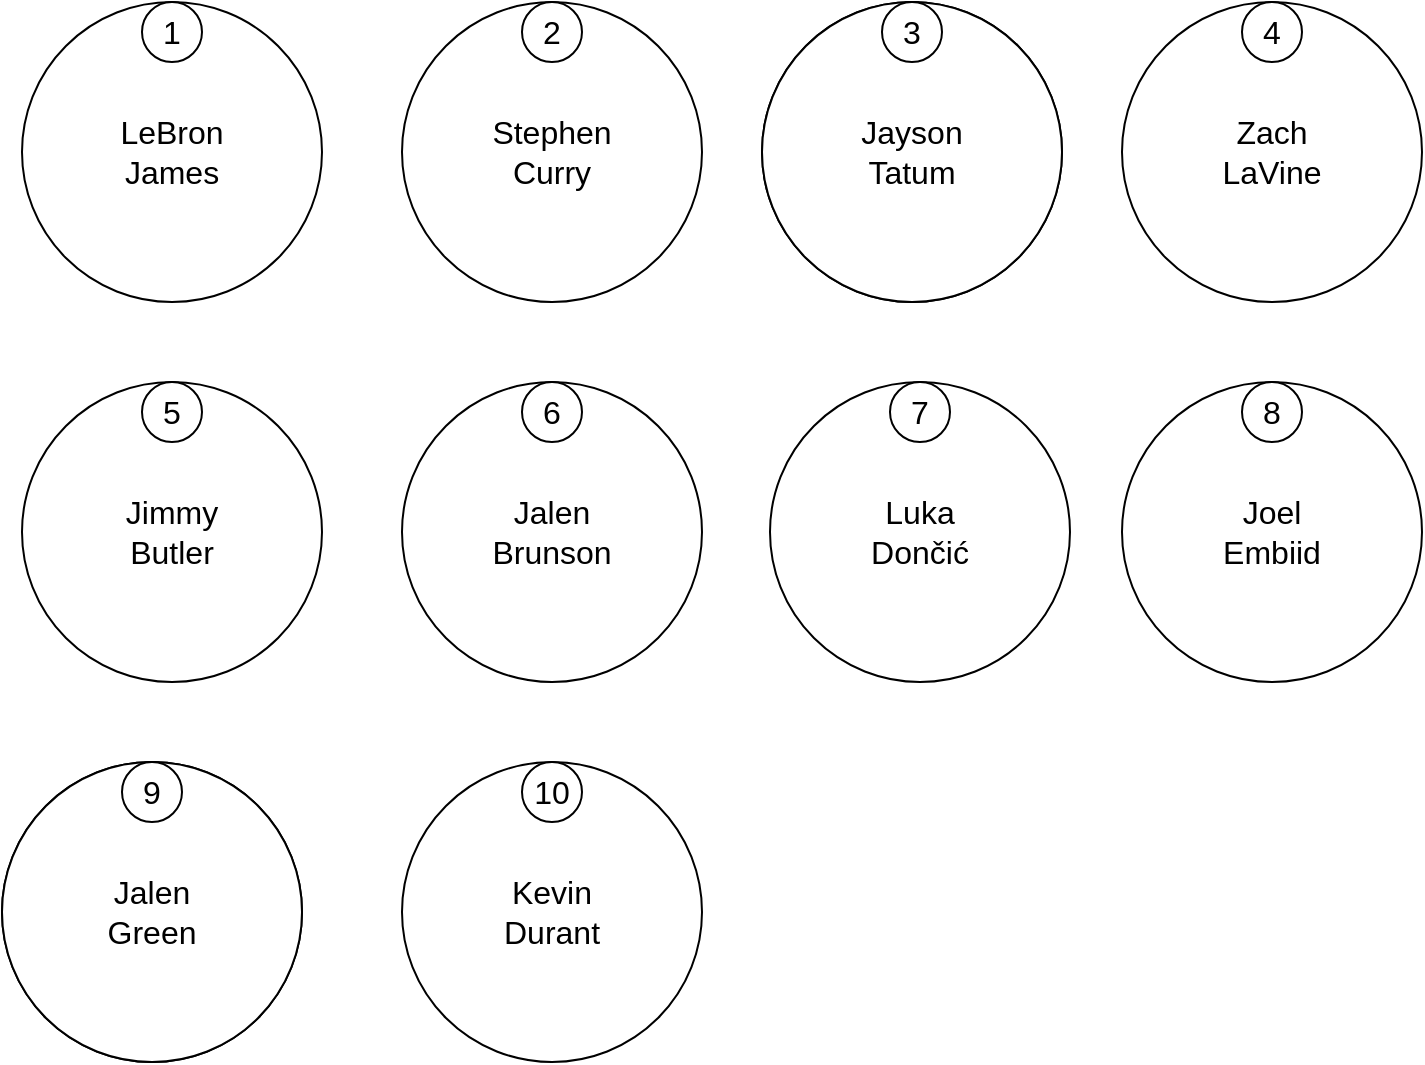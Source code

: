 <mxfile version="27.0.4" pages="5">
  <diagram name="Страница — 1" id="Cp8tzAppbXqF2Hu1p_r3">
    <mxGraphModel dx="1034" dy="622" grid="1" gridSize="10" guides="1" tooltips="1" connect="1" arrows="1" fold="1" page="1" pageScale="1" pageWidth="827" pageHeight="1169" math="0" shadow="0">
      <root>
        <mxCell id="0" />
        <mxCell id="1" parent="0" />
        <mxCell id="boYchxCAmhd9mLnhT97Q-9" value="" style="group" vertex="1" connectable="0" parent="1">
          <mxGeometry x="40" y="40" width="150" height="150" as="geometry" />
        </mxCell>
        <mxCell id="boYchxCAmhd9mLnhT97Q-1" value="" style="ellipse;whiteSpace=wrap;html=1;aspect=fixed;" vertex="1" parent="boYchxCAmhd9mLnhT97Q-9">
          <mxGeometry width="150" height="150" as="geometry" />
        </mxCell>
        <mxCell id="boYchxCAmhd9mLnhT97Q-2" value="LeBron James" style="text;strokeColor=none;fillColor=none;html=1;align=center;verticalAlign=middle;whiteSpace=wrap;rounded=0;fontSize=16;" vertex="1" parent="boYchxCAmhd9mLnhT97Q-9">
          <mxGeometry x="40" y="57.5" width="70" height="35" as="geometry" />
        </mxCell>
        <mxCell id="boYchxCAmhd9mLnhT97Q-12" value="" style="group" vertex="1" connectable="0" parent="boYchxCAmhd9mLnhT97Q-9">
          <mxGeometry x="60" width="30" height="30" as="geometry" />
        </mxCell>
        <mxCell id="boYchxCAmhd9mLnhT97Q-10" value="" style="ellipse;whiteSpace=wrap;html=1;" vertex="1" parent="boYchxCAmhd9mLnhT97Q-12">
          <mxGeometry width="30" height="30" as="geometry" />
        </mxCell>
        <mxCell id="boYchxCAmhd9mLnhT97Q-11" value="1" style="text;strokeColor=none;fillColor=none;html=1;align=center;verticalAlign=middle;whiteSpace=wrap;rounded=0;fontSize=16;" vertex="1" parent="boYchxCAmhd9mLnhT97Q-12">
          <mxGeometry y="5" width="30" height="20" as="geometry" />
        </mxCell>
        <mxCell id="boYchxCAmhd9mLnhT97Q-14" value="" style="group" vertex="1" connectable="0" parent="1">
          <mxGeometry x="230" y="40" width="150" height="150" as="geometry" />
        </mxCell>
        <mxCell id="boYchxCAmhd9mLnhT97Q-15" value="" style="ellipse;whiteSpace=wrap;html=1;aspect=fixed;" vertex="1" parent="boYchxCAmhd9mLnhT97Q-14">
          <mxGeometry width="150" height="150" as="geometry" />
        </mxCell>
        <mxCell id="boYchxCAmhd9mLnhT97Q-16" value="Stephen Curry" style="text;strokeColor=none;fillColor=none;html=1;align=center;verticalAlign=middle;whiteSpace=wrap;rounded=0;fontSize=16;" vertex="1" parent="boYchxCAmhd9mLnhT97Q-14">
          <mxGeometry x="40" y="57.5" width="70" height="35" as="geometry" />
        </mxCell>
        <mxCell id="boYchxCAmhd9mLnhT97Q-17" value="" style="group" vertex="1" connectable="0" parent="boYchxCAmhd9mLnhT97Q-14">
          <mxGeometry x="60" width="30" height="30" as="geometry" />
        </mxCell>
        <mxCell id="boYchxCAmhd9mLnhT97Q-18" value="" style="ellipse;whiteSpace=wrap;html=1;" vertex="1" parent="boYchxCAmhd9mLnhT97Q-17">
          <mxGeometry width="30" height="30" as="geometry" />
        </mxCell>
        <mxCell id="boYchxCAmhd9mLnhT97Q-19" value="2" style="text;strokeColor=none;fillColor=none;html=1;align=center;verticalAlign=middle;whiteSpace=wrap;rounded=0;fontSize=16;" vertex="1" parent="boYchxCAmhd9mLnhT97Q-17">
          <mxGeometry y="5" width="30" height="20" as="geometry" />
        </mxCell>
        <mxCell id="boYchxCAmhd9mLnhT97Q-22" value="" style="group" vertex="1" connectable="0" parent="1">
          <mxGeometry x="410" y="40" width="150" height="150" as="geometry" />
        </mxCell>
        <mxCell id="boYchxCAmhd9mLnhT97Q-23" value="" style="ellipse;whiteSpace=wrap;html=1;aspect=fixed;" vertex="1" parent="boYchxCAmhd9mLnhT97Q-22">
          <mxGeometry width="150" height="150" as="geometry" />
        </mxCell>
        <mxCell id="boYchxCAmhd9mLnhT97Q-24" value="Jayson Tatum" style="text;strokeColor=none;fillColor=none;html=1;align=center;verticalAlign=middle;whiteSpace=wrap;rounded=0;fontSize=16;" vertex="1" parent="boYchxCAmhd9mLnhT97Q-22">
          <mxGeometry x="40" y="57.5" width="70" height="35" as="geometry" />
        </mxCell>
        <mxCell id="boYchxCAmhd9mLnhT97Q-25" value="" style="group" vertex="1" connectable="0" parent="boYchxCAmhd9mLnhT97Q-22">
          <mxGeometry x="60" width="30" height="30" as="geometry" />
        </mxCell>
        <mxCell id="boYchxCAmhd9mLnhT97Q-26" value="" style="ellipse;whiteSpace=wrap;html=1;" vertex="1" parent="boYchxCAmhd9mLnhT97Q-25">
          <mxGeometry width="30" height="30" as="geometry" />
        </mxCell>
        <mxCell id="boYchxCAmhd9mLnhT97Q-27" value="3" style="text;strokeColor=none;fillColor=none;html=1;align=center;verticalAlign=middle;whiteSpace=wrap;rounded=0;fontSize=16;" vertex="1" parent="boYchxCAmhd9mLnhT97Q-25">
          <mxGeometry y="5" width="30" height="20" as="geometry" />
        </mxCell>
        <mxCell id="boYchxCAmhd9mLnhT97Q-28" value="" style="group" vertex="1" connectable="0" parent="boYchxCAmhd9mLnhT97Q-22">
          <mxGeometry width="150" height="150" as="geometry" />
        </mxCell>
        <mxCell id="boYchxCAmhd9mLnhT97Q-29" value="" style="ellipse;whiteSpace=wrap;html=1;aspect=fixed;" vertex="1" parent="boYchxCAmhd9mLnhT97Q-28">
          <mxGeometry width="150" height="150" as="geometry" />
        </mxCell>
        <mxCell id="boYchxCAmhd9mLnhT97Q-30" value="Jayson Tatum" style="text;strokeColor=none;fillColor=none;html=1;align=center;verticalAlign=middle;whiteSpace=wrap;rounded=0;fontSize=16;" vertex="1" parent="boYchxCAmhd9mLnhT97Q-28">
          <mxGeometry x="40" y="57.5" width="70" height="35" as="geometry" />
        </mxCell>
        <mxCell id="boYchxCAmhd9mLnhT97Q-31" value="" style="group" vertex="1" connectable="0" parent="boYchxCAmhd9mLnhT97Q-28">
          <mxGeometry x="60" width="30" height="30" as="geometry" />
        </mxCell>
        <mxCell id="boYchxCAmhd9mLnhT97Q-32" value="" style="ellipse;whiteSpace=wrap;html=1;" vertex="1" parent="boYchxCAmhd9mLnhT97Q-31">
          <mxGeometry width="30" height="30" as="geometry" />
        </mxCell>
        <mxCell id="boYchxCAmhd9mLnhT97Q-33" value="3" style="text;strokeColor=none;fillColor=none;html=1;align=center;verticalAlign=middle;whiteSpace=wrap;rounded=0;fontSize=16;" vertex="1" parent="boYchxCAmhd9mLnhT97Q-31">
          <mxGeometry y="5" width="30" height="20" as="geometry" />
        </mxCell>
        <mxCell id="boYchxCAmhd9mLnhT97Q-34" value="" style="group" vertex="1" connectable="0" parent="1">
          <mxGeometry x="590" y="40" width="150" height="150" as="geometry" />
        </mxCell>
        <mxCell id="boYchxCAmhd9mLnhT97Q-35" value="" style="ellipse;whiteSpace=wrap;html=1;aspect=fixed;" vertex="1" parent="boYchxCAmhd9mLnhT97Q-34">
          <mxGeometry width="150" height="150" as="geometry" />
        </mxCell>
        <mxCell id="boYchxCAmhd9mLnhT97Q-36" value="Zach LaVine" style="text;strokeColor=none;fillColor=none;html=1;align=center;verticalAlign=middle;whiteSpace=wrap;rounded=0;fontSize=16;" vertex="1" parent="boYchxCAmhd9mLnhT97Q-34">
          <mxGeometry x="40" y="57.5" width="70" height="35" as="geometry" />
        </mxCell>
        <mxCell id="boYchxCAmhd9mLnhT97Q-37" value="" style="group" vertex="1" connectable="0" parent="boYchxCAmhd9mLnhT97Q-34">
          <mxGeometry x="60" width="30" height="30" as="geometry" />
        </mxCell>
        <mxCell id="boYchxCAmhd9mLnhT97Q-38" value="" style="ellipse;whiteSpace=wrap;html=1;" vertex="1" parent="boYchxCAmhd9mLnhT97Q-37">
          <mxGeometry width="30" height="30" as="geometry" />
        </mxCell>
        <mxCell id="boYchxCAmhd9mLnhT97Q-39" value="4" style="text;strokeColor=none;fillColor=none;html=1;align=center;verticalAlign=middle;whiteSpace=wrap;rounded=0;fontSize=16;" vertex="1" parent="boYchxCAmhd9mLnhT97Q-37">
          <mxGeometry y="5" width="30" height="20" as="geometry" />
        </mxCell>
        <mxCell id="boYchxCAmhd9mLnhT97Q-40" value="" style="group" vertex="1" connectable="0" parent="1">
          <mxGeometry x="40" y="230" width="150" height="150" as="geometry" />
        </mxCell>
        <mxCell id="boYchxCAmhd9mLnhT97Q-41" value="" style="ellipse;whiteSpace=wrap;html=1;aspect=fixed;" vertex="1" parent="boYchxCAmhd9mLnhT97Q-40">
          <mxGeometry width="150" height="150" as="geometry" />
        </mxCell>
        <mxCell id="boYchxCAmhd9mLnhT97Q-42" value="Jimmy Butler" style="text;strokeColor=none;fillColor=none;html=1;align=center;verticalAlign=middle;whiteSpace=wrap;rounded=0;fontSize=16;" vertex="1" parent="boYchxCAmhd9mLnhT97Q-40">
          <mxGeometry x="40" y="57.5" width="70" height="35" as="geometry" />
        </mxCell>
        <mxCell id="boYchxCAmhd9mLnhT97Q-43" value="" style="group" vertex="1" connectable="0" parent="boYchxCAmhd9mLnhT97Q-40">
          <mxGeometry x="60" width="30" height="30" as="geometry" />
        </mxCell>
        <mxCell id="boYchxCAmhd9mLnhT97Q-44" value="" style="ellipse;whiteSpace=wrap;html=1;" vertex="1" parent="boYchxCAmhd9mLnhT97Q-43">
          <mxGeometry width="30" height="30" as="geometry" />
        </mxCell>
        <mxCell id="boYchxCAmhd9mLnhT97Q-45" value="5" style="text;strokeColor=none;fillColor=none;html=1;align=center;verticalAlign=middle;whiteSpace=wrap;rounded=0;fontSize=16;" vertex="1" parent="boYchxCAmhd9mLnhT97Q-43">
          <mxGeometry y="5" width="30" height="20" as="geometry" />
        </mxCell>
        <mxCell id="boYchxCAmhd9mLnhT97Q-46" value="" style="group" vertex="1" connectable="0" parent="1">
          <mxGeometry x="230" y="230" width="150" height="150" as="geometry" />
        </mxCell>
        <mxCell id="boYchxCAmhd9mLnhT97Q-47" value="" style="ellipse;whiteSpace=wrap;html=1;aspect=fixed;" vertex="1" parent="boYchxCAmhd9mLnhT97Q-46">
          <mxGeometry width="150" height="150" as="geometry" />
        </mxCell>
        <mxCell id="boYchxCAmhd9mLnhT97Q-48" value="Jalen Brunson" style="text;strokeColor=none;fillColor=none;html=1;align=center;verticalAlign=middle;whiteSpace=wrap;rounded=0;fontSize=16;" vertex="1" parent="boYchxCAmhd9mLnhT97Q-46">
          <mxGeometry x="40" y="57.5" width="70" height="35" as="geometry" />
        </mxCell>
        <mxCell id="boYchxCAmhd9mLnhT97Q-49" value="" style="group" vertex="1" connectable="0" parent="boYchxCAmhd9mLnhT97Q-46">
          <mxGeometry x="60" width="30" height="30" as="geometry" />
        </mxCell>
        <mxCell id="boYchxCAmhd9mLnhT97Q-50" value="" style="ellipse;whiteSpace=wrap;html=1;" vertex="1" parent="boYchxCAmhd9mLnhT97Q-49">
          <mxGeometry width="30" height="30" as="geometry" />
        </mxCell>
        <mxCell id="boYchxCAmhd9mLnhT97Q-51" value="6" style="text;strokeColor=none;fillColor=none;html=1;align=center;verticalAlign=middle;whiteSpace=wrap;rounded=0;fontSize=16;" vertex="1" parent="boYchxCAmhd9mLnhT97Q-49">
          <mxGeometry y="5" width="30" height="20" as="geometry" />
        </mxCell>
        <mxCell id="boYchxCAmhd9mLnhT97Q-52" value="" style="group" vertex="1" connectable="0" parent="1">
          <mxGeometry x="414" y="230" width="150" height="150" as="geometry" />
        </mxCell>
        <mxCell id="boYchxCAmhd9mLnhT97Q-53" value="" style="ellipse;whiteSpace=wrap;html=1;aspect=fixed;" vertex="1" parent="boYchxCAmhd9mLnhT97Q-52">
          <mxGeometry width="150" height="150" as="geometry" />
        </mxCell>
        <mxCell id="boYchxCAmhd9mLnhT97Q-54" value="Luka Dončić" style="text;strokeColor=none;fillColor=none;html=1;align=center;verticalAlign=middle;whiteSpace=wrap;rounded=0;fontSize=16;" vertex="1" parent="boYchxCAmhd9mLnhT97Q-52">
          <mxGeometry x="40" y="57.5" width="70" height="35" as="geometry" />
        </mxCell>
        <mxCell id="boYchxCAmhd9mLnhT97Q-55" value="" style="group" vertex="1" connectable="0" parent="boYchxCAmhd9mLnhT97Q-52">
          <mxGeometry x="60" width="30" height="30" as="geometry" />
        </mxCell>
        <mxCell id="boYchxCAmhd9mLnhT97Q-56" value="" style="ellipse;whiteSpace=wrap;html=1;" vertex="1" parent="boYchxCAmhd9mLnhT97Q-55">
          <mxGeometry width="30" height="30" as="geometry" />
        </mxCell>
        <mxCell id="boYchxCAmhd9mLnhT97Q-57" value="7" style="text;strokeColor=none;fillColor=none;html=1;align=center;verticalAlign=middle;whiteSpace=wrap;rounded=0;fontSize=16;" vertex="1" parent="boYchxCAmhd9mLnhT97Q-55">
          <mxGeometry y="5" width="30" height="20" as="geometry" />
        </mxCell>
        <mxCell id="boYchxCAmhd9mLnhT97Q-59" value="" style="group" vertex="1" connectable="0" parent="1">
          <mxGeometry x="590" y="230" width="150" height="150" as="geometry" />
        </mxCell>
        <mxCell id="boYchxCAmhd9mLnhT97Q-60" value="" style="ellipse;whiteSpace=wrap;html=1;aspect=fixed;" vertex="1" parent="boYchxCAmhd9mLnhT97Q-59">
          <mxGeometry width="150" height="150" as="geometry" />
        </mxCell>
        <mxCell id="boYchxCAmhd9mLnhT97Q-61" value="Joel Embiid" style="text;strokeColor=none;fillColor=none;html=1;align=center;verticalAlign=middle;whiteSpace=wrap;rounded=0;fontSize=16;" vertex="1" parent="boYchxCAmhd9mLnhT97Q-59">
          <mxGeometry x="40" y="57.5" width="70" height="35" as="geometry" />
        </mxCell>
        <mxCell id="boYchxCAmhd9mLnhT97Q-62" value="" style="group" vertex="1" connectable="0" parent="boYchxCAmhd9mLnhT97Q-59">
          <mxGeometry x="60" width="30" height="30" as="geometry" />
        </mxCell>
        <mxCell id="boYchxCAmhd9mLnhT97Q-63" value="" style="ellipse;whiteSpace=wrap;html=1;" vertex="1" parent="boYchxCAmhd9mLnhT97Q-62">
          <mxGeometry width="30" height="30" as="geometry" />
        </mxCell>
        <mxCell id="boYchxCAmhd9mLnhT97Q-64" value="8" style="text;strokeColor=none;fillColor=none;html=1;align=center;verticalAlign=middle;whiteSpace=wrap;rounded=0;fontSize=16;" vertex="1" parent="boYchxCAmhd9mLnhT97Q-62">
          <mxGeometry y="5" width="30" height="20" as="geometry" />
        </mxCell>
        <mxCell id="boYchxCAmhd9mLnhT97Q-65" value="" style="group" vertex="1" connectable="0" parent="1">
          <mxGeometry x="30" y="420" width="150" height="150" as="geometry" />
        </mxCell>
        <mxCell id="boYchxCAmhd9mLnhT97Q-66" value="" style="ellipse;whiteSpace=wrap;html=1;aspect=fixed;" vertex="1" parent="boYchxCAmhd9mLnhT97Q-65">
          <mxGeometry width="150" height="150" as="geometry" />
        </mxCell>
        <mxCell id="boYchxCAmhd9mLnhT97Q-67" value="Jalen Green" style="text;strokeColor=none;fillColor=none;html=1;align=center;verticalAlign=middle;whiteSpace=wrap;rounded=0;fontSize=16;" vertex="1" parent="boYchxCAmhd9mLnhT97Q-65">
          <mxGeometry x="40" y="57.5" width="70" height="35" as="geometry" />
        </mxCell>
        <mxCell id="boYchxCAmhd9mLnhT97Q-68" value="" style="group" vertex="1" connectable="0" parent="boYchxCAmhd9mLnhT97Q-65">
          <mxGeometry x="60" width="30" height="30" as="geometry" />
        </mxCell>
        <mxCell id="boYchxCAmhd9mLnhT97Q-69" value="" style="ellipse;whiteSpace=wrap;html=1;" vertex="1" parent="boYchxCAmhd9mLnhT97Q-68">
          <mxGeometry width="30" height="30" as="geometry" />
        </mxCell>
        <mxCell id="boYchxCAmhd9mLnhT97Q-70" value="9" style="text;strokeColor=none;fillColor=none;html=1;align=center;verticalAlign=middle;whiteSpace=wrap;rounded=0;fontSize=16;" vertex="1" parent="boYchxCAmhd9mLnhT97Q-68">
          <mxGeometry y="5" width="30" height="20" as="geometry" />
        </mxCell>
        <mxCell id="boYchxCAmhd9mLnhT97Q-71" value="" style="group" vertex="1" connectable="0" parent="1">
          <mxGeometry x="30" y="420" width="150" height="150" as="geometry" />
        </mxCell>
        <mxCell id="boYchxCAmhd9mLnhT97Q-72" value="" style="ellipse;whiteSpace=wrap;html=1;aspect=fixed;" vertex="1" parent="boYchxCAmhd9mLnhT97Q-71">
          <mxGeometry width="150" height="150" as="geometry" />
        </mxCell>
        <mxCell id="boYchxCAmhd9mLnhT97Q-73" value="Jalen Green" style="text;strokeColor=none;fillColor=none;html=1;align=center;verticalAlign=middle;whiteSpace=wrap;rounded=0;fontSize=16;" vertex="1" parent="boYchxCAmhd9mLnhT97Q-71">
          <mxGeometry x="40" y="57.5" width="70" height="35" as="geometry" />
        </mxCell>
        <mxCell id="boYchxCAmhd9mLnhT97Q-74" value="" style="group" vertex="1" connectable="0" parent="boYchxCAmhd9mLnhT97Q-71">
          <mxGeometry x="60" width="30" height="30" as="geometry" />
        </mxCell>
        <mxCell id="boYchxCAmhd9mLnhT97Q-75" value="" style="ellipse;whiteSpace=wrap;html=1;" vertex="1" parent="boYchxCAmhd9mLnhT97Q-74">
          <mxGeometry width="30" height="30" as="geometry" />
        </mxCell>
        <mxCell id="boYchxCAmhd9mLnhT97Q-76" value="9" style="text;strokeColor=none;fillColor=none;html=1;align=center;verticalAlign=middle;whiteSpace=wrap;rounded=0;fontSize=16;" vertex="1" parent="boYchxCAmhd9mLnhT97Q-74">
          <mxGeometry y="5" width="30" height="20" as="geometry" />
        </mxCell>
        <mxCell id="boYchxCAmhd9mLnhT97Q-77" value="" style="group" vertex="1" connectable="0" parent="1">
          <mxGeometry x="230" y="420" width="150" height="150" as="geometry" />
        </mxCell>
        <mxCell id="boYchxCAmhd9mLnhT97Q-78" value="" style="ellipse;whiteSpace=wrap;html=1;aspect=fixed;" vertex="1" parent="boYchxCAmhd9mLnhT97Q-77">
          <mxGeometry width="150" height="150" as="geometry" />
        </mxCell>
        <mxCell id="boYchxCAmhd9mLnhT97Q-79" value="Kevin Durant" style="text;strokeColor=none;fillColor=none;html=1;align=center;verticalAlign=middle;whiteSpace=wrap;rounded=0;fontSize=16;" vertex="1" parent="boYchxCAmhd9mLnhT97Q-77">
          <mxGeometry x="40" y="57.5" width="70" height="35" as="geometry" />
        </mxCell>
        <mxCell id="boYchxCAmhd9mLnhT97Q-80" value="" style="group" vertex="1" connectable="0" parent="boYchxCAmhd9mLnhT97Q-77">
          <mxGeometry x="60" width="30" height="30" as="geometry" />
        </mxCell>
        <mxCell id="boYchxCAmhd9mLnhT97Q-81" value="" style="ellipse;whiteSpace=wrap;html=1;" vertex="1" parent="boYchxCAmhd9mLnhT97Q-80">
          <mxGeometry width="30" height="30" as="geometry" />
        </mxCell>
        <mxCell id="boYchxCAmhd9mLnhT97Q-82" value="10" style="text;strokeColor=none;fillColor=none;html=1;align=center;verticalAlign=middle;whiteSpace=wrap;rounded=0;fontSize=16;" vertex="1" parent="boYchxCAmhd9mLnhT97Q-80">
          <mxGeometry y="5" width="30" height="20" as="geometry" />
        </mxCell>
      </root>
    </mxGraphModel>
  </diagram>
  <diagram id="WBsJFjhAykLC0t4J7Ujq" name="Страница — 2">
    <mxGraphModel dx="1434" dy="1422" grid="1" gridSize="10" guides="1" tooltips="1" connect="1" arrows="1" fold="1" page="0" pageScale="1" pageWidth="827" pageHeight="1169" math="0" shadow="0">
      <root>
        <mxCell id="0" />
        <mxCell id="1" parent="0" />
        <mxCell id="GhgP5nAanEcricTXD1zz-7" value="" style="group" vertex="1" connectable="0" parent="1">
          <mxGeometry x="-260" y="-560" width="170" height="110" as="geometry" />
        </mxCell>
        <mxCell id="GhgP5nAanEcricTXD1zz-2" value="" style="rounded=0;whiteSpace=wrap;html=1;" vertex="1" parent="GhgP5nAanEcricTXD1zz-7">
          <mxGeometry width="170" height="110" as="geometry" />
        </mxCell>
        <mxCell id="GhgP5nAanEcricTXD1zz-3" value="Los Angeles Lakers" style="text;strokeColor=none;fillColor=none;html=1;align=center;verticalAlign=middle;whiteSpace=wrap;rounded=0;fontSize=16;" vertex="1" parent="GhgP5nAanEcricTXD1zz-7">
          <mxGeometry x="17.5" y="20" width="135" height="70" as="geometry" />
        </mxCell>
        <mxCell id="GhgP5nAanEcricTXD1zz-6" value="" style="group" vertex="1" connectable="0" parent="GhgP5nAanEcricTXD1zz-7">
          <mxGeometry x="60" width="50" height="30" as="geometry" />
        </mxCell>
        <mxCell id="GhgP5nAanEcricTXD1zz-4" value="" style="rounded=0;whiteSpace=wrap;html=1;" vertex="1" parent="GhgP5nAanEcricTXD1zz-6">
          <mxGeometry width="50" height="30" as="geometry" />
        </mxCell>
        <mxCell id="GhgP5nAanEcricTXD1zz-5" value="1" style="text;strokeColor=none;fillColor=none;html=1;align=center;verticalAlign=middle;whiteSpace=wrap;rounded=0;fontSize=16;" vertex="1" parent="GhgP5nAanEcricTXD1zz-6">
          <mxGeometry x="6.25" y="7.5" width="37.5" height="15" as="geometry" />
        </mxCell>
        <mxCell id="GhgP5nAanEcricTXD1zz-9" value="" style="group" vertex="1" connectable="0" parent="1">
          <mxGeometry x="-40" y="-560" width="170" height="110" as="geometry" />
        </mxCell>
        <mxCell id="GhgP5nAanEcricTXD1zz-10" value="" style="rounded=0;whiteSpace=wrap;html=1;" vertex="1" parent="GhgP5nAanEcricTXD1zz-9">
          <mxGeometry width="170" height="110" as="geometry" />
        </mxCell>
        <mxCell id="GhgP5nAanEcricTXD1zz-11" value="Golden State Warriors" style="text;strokeColor=none;fillColor=none;html=1;align=center;verticalAlign=middle;whiteSpace=wrap;rounded=0;fontSize=16;" vertex="1" parent="GhgP5nAanEcricTXD1zz-9">
          <mxGeometry x="17.5" y="20" width="135" height="70" as="geometry" />
        </mxCell>
        <mxCell id="GhgP5nAanEcricTXD1zz-12" value="" style="group" vertex="1" connectable="0" parent="GhgP5nAanEcricTXD1zz-9">
          <mxGeometry x="60" width="50" height="30" as="geometry" />
        </mxCell>
        <mxCell id="GhgP5nAanEcricTXD1zz-13" value="" style="rounded=0;whiteSpace=wrap;html=1;" vertex="1" parent="GhgP5nAanEcricTXD1zz-12">
          <mxGeometry width="50" height="30" as="geometry" />
        </mxCell>
        <mxCell id="GhgP5nAanEcricTXD1zz-14" value="2" style="text;strokeColor=none;fillColor=none;html=1;align=center;verticalAlign=middle;whiteSpace=wrap;rounded=0;fontSize=16;" vertex="1" parent="GhgP5nAanEcricTXD1zz-12">
          <mxGeometry x="6.25" y="7.5" width="37.5" height="15" as="geometry" />
        </mxCell>
        <mxCell id="GhgP5nAanEcricTXD1zz-15" value="" style="group" vertex="1" connectable="0" parent="1">
          <mxGeometry x="190" y="-560" width="170" height="110" as="geometry" />
        </mxCell>
        <mxCell id="GhgP5nAanEcricTXD1zz-16" value="" style="rounded=0;whiteSpace=wrap;html=1;" vertex="1" parent="GhgP5nAanEcricTXD1zz-15">
          <mxGeometry width="170" height="110" as="geometry" />
        </mxCell>
        <mxCell id="GhgP5nAanEcricTXD1zz-17" value="Boston Celtics" style="text;strokeColor=none;fillColor=none;html=1;align=center;verticalAlign=middle;whiteSpace=wrap;rounded=0;fontSize=16;" vertex="1" parent="GhgP5nAanEcricTXD1zz-15">
          <mxGeometry x="17.5" y="20" width="135" height="70" as="geometry" />
        </mxCell>
        <mxCell id="GhgP5nAanEcricTXD1zz-18" value="" style="group" vertex="1" connectable="0" parent="GhgP5nAanEcricTXD1zz-15">
          <mxGeometry x="60" width="50" height="30" as="geometry" />
        </mxCell>
        <mxCell id="GhgP5nAanEcricTXD1zz-19" value="" style="rounded=0;whiteSpace=wrap;html=1;" vertex="1" parent="GhgP5nAanEcricTXD1zz-18">
          <mxGeometry width="50" height="30" as="geometry" />
        </mxCell>
        <mxCell id="GhgP5nAanEcricTXD1zz-20" value="3" style="text;strokeColor=none;fillColor=none;html=1;align=center;verticalAlign=middle;whiteSpace=wrap;rounded=0;fontSize=16;" vertex="1" parent="GhgP5nAanEcricTXD1zz-18">
          <mxGeometry x="6.25" y="7.5" width="37.5" height="15" as="geometry" />
        </mxCell>
        <mxCell id="GhgP5nAanEcricTXD1zz-21" value="" style="group" vertex="1" connectable="0" parent="1">
          <mxGeometry x="400" y="-560" width="170" height="110" as="geometry" />
        </mxCell>
        <mxCell id="GhgP5nAanEcricTXD1zz-22" value="" style="rounded=0;whiteSpace=wrap;html=1;" vertex="1" parent="GhgP5nAanEcricTXD1zz-21">
          <mxGeometry width="170" height="110" as="geometry" />
        </mxCell>
        <mxCell id="GhgP5nAanEcricTXD1zz-23" value="Chicago Bulls" style="text;strokeColor=none;fillColor=none;html=1;align=center;verticalAlign=middle;whiteSpace=wrap;rounded=0;fontSize=16;" vertex="1" parent="GhgP5nAanEcricTXD1zz-21">
          <mxGeometry x="17.5" y="20" width="135" height="70" as="geometry" />
        </mxCell>
        <mxCell id="GhgP5nAanEcricTXD1zz-24" value="" style="group" vertex="1" connectable="0" parent="GhgP5nAanEcricTXD1zz-21">
          <mxGeometry x="60" width="50" height="30" as="geometry" />
        </mxCell>
        <mxCell id="GhgP5nAanEcricTXD1zz-25" value="" style="rounded=0;whiteSpace=wrap;html=1;" vertex="1" parent="GhgP5nAanEcricTXD1zz-24">
          <mxGeometry width="50" height="30" as="geometry" />
        </mxCell>
        <mxCell id="GhgP5nAanEcricTXD1zz-26" value="4" style="text;strokeColor=none;fillColor=none;html=1;align=center;verticalAlign=middle;whiteSpace=wrap;rounded=0;fontSize=16;" vertex="1" parent="GhgP5nAanEcricTXD1zz-24">
          <mxGeometry x="6.25" y="7.5" width="37.5" height="15" as="geometry" />
        </mxCell>
        <mxCell id="GhgP5nAanEcricTXD1zz-27" value="" style="group" vertex="1" connectable="0" parent="1">
          <mxGeometry x="-260" y="-400" width="170" height="110" as="geometry" />
        </mxCell>
        <mxCell id="GhgP5nAanEcricTXD1zz-28" value="" style="rounded=0;whiteSpace=wrap;html=1;" vertex="1" parent="GhgP5nAanEcricTXD1zz-27">
          <mxGeometry width="170" height="110" as="geometry" />
        </mxCell>
        <mxCell id="GhgP5nAanEcricTXD1zz-29" value="Miami Heat" style="text;strokeColor=none;fillColor=none;html=1;align=center;verticalAlign=middle;whiteSpace=wrap;rounded=0;fontSize=16;" vertex="1" parent="GhgP5nAanEcricTXD1zz-27">
          <mxGeometry x="17.5" y="20" width="135" height="70" as="geometry" />
        </mxCell>
        <mxCell id="GhgP5nAanEcricTXD1zz-30" value="" style="group" vertex="1" connectable="0" parent="GhgP5nAanEcricTXD1zz-27">
          <mxGeometry x="60" width="50" height="30" as="geometry" />
        </mxCell>
        <mxCell id="GhgP5nAanEcricTXD1zz-31" value="" style="rounded=0;whiteSpace=wrap;html=1;" vertex="1" parent="GhgP5nAanEcricTXD1zz-30">
          <mxGeometry width="50" height="30" as="geometry" />
        </mxCell>
        <mxCell id="GhgP5nAanEcricTXD1zz-32" value="5" style="text;strokeColor=none;fillColor=none;html=1;align=center;verticalAlign=middle;whiteSpace=wrap;rounded=0;fontSize=16;" vertex="1" parent="GhgP5nAanEcricTXD1zz-30">
          <mxGeometry x="6.25" y="7.5" width="37.5" height="15" as="geometry" />
        </mxCell>
        <mxCell id="GhgP5nAanEcricTXD1zz-33" value="" style="group" vertex="1" connectable="0" parent="1">
          <mxGeometry x="-40" y="-400" width="170" height="110" as="geometry" />
        </mxCell>
        <mxCell id="GhgP5nAanEcricTXD1zz-34" value="" style="rounded=0;whiteSpace=wrap;html=1;" vertex="1" parent="GhgP5nAanEcricTXD1zz-33">
          <mxGeometry width="170" height="110" as="geometry" />
        </mxCell>
        <mxCell id="GhgP5nAanEcricTXD1zz-35" value="New York Knicks" style="text;strokeColor=none;fillColor=none;html=1;align=center;verticalAlign=middle;whiteSpace=wrap;rounded=0;fontSize=16;" vertex="1" parent="GhgP5nAanEcricTXD1zz-33">
          <mxGeometry x="17.5" y="20" width="135" height="70" as="geometry" />
        </mxCell>
        <mxCell id="GhgP5nAanEcricTXD1zz-36" value="" style="group" vertex="1" connectable="0" parent="GhgP5nAanEcricTXD1zz-33">
          <mxGeometry x="60" width="50" height="30" as="geometry" />
        </mxCell>
        <mxCell id="GhgP5nAanEcricTXD1zz-37" value="" style="rounded=0;whiteSpace=wrap;html=1;" vertex="1" parent="GhgP5nAanEcricTXD1zz-36">
          <mxGeometry width="50" height="30" as="geometry" />
        </mxCell>
        <mxCell id="GhgP5nAanEcricTXD1zz-38" value="6" style="text;strokeColor=none;fillColor=none;html=1;align=center;verticalAlign=middle;whiteSpace=wrap;rounded=0;fontSize=16;" vertex="1" parent="GhgP5nAanEcricTXD1zz-36">
          <mxGeometry x="6.25" y="7.5" width="37.5" height="15" as="geometry" />
        </mxCell>
        <mxCell id="GhgP5nAanEcricTXD1zz-39" value="" style="group" vertex="1" connectable="0" parent="1">
          <mxGeometry x="180" y="-400" width="170" height="110" as="geometry" />
        </mxCell>
        <mxCell id="GhgP5nAanEcricTXD1zz-40" value="" style="rounded=0;whiteSpace=wrap;html=1;" vertex="1" parent="GhgP5nAanEcricTXD1zz-39">
          <mxGeometry width="170" height="110" as="geometry" />
        </mxCell>
        <mxCell id="GhgP5nAanEcricTXD1zz-41" value="Dallas Mavericks" style="text;strokeColor=none;fillColor=none;html=1;align=center;verticalAlign=middle;whiteSpace=wrap;rounded=0;fontSize=16;" vertex="1" parent="GhgP5nAanEcricTXD1zz-39">
          <mxGeometry x="17.5" y="20" width="135" height="70" as="geometry" />
        </mxCell>
        <mxCell id="GhgP5nAanEcricTXD1zz-42" value="" style="group" vertex="1" connectable="0" parent="GhgP5nAanEcricTXD1zz-39">
          <mxGeometry x="60" width="50" height="30" as="geometry" />
        </mxCell>
        <mxCell id="GhgP5nAanEcricTXD1zz-43" value="" style="rounded=0;whiteSpace=wrap;html=1;" vertex="1" parent="GhgP5nAanEcricTXD1zz-42">
          <mxGeometry width="50" height="30" as="geometry" />
        </mxCell>
        <mxCell id="GhgP5nAanEcricTXD1zz-44" value="7" style="text;strokeColor=none;fillColor=none;html=1;align=center;verticalAlign=middle;whiteSpace=wrap;rounded=0;fontSize=16;" vertex="1" parent="GhgP5nAanEcricTXD1zz-42">
          <mxGeometry x="6.25" y="7.5" width="37.5" height="15" as="geometry" />
        </mxCell>
        <mxCell id="GhgP5nAanEcricTXD1zz-45" value="" style="group" vertex="1" connectable="0" parent="1">
          <mxGeometry x="400" y="-400" width="170" height="110" as="geometry" />
        </mxCell>
        <mxCell id="GhgP5nAanEcricTXD1zz-46" value="" style="rounded=0;whiteSpace=wrap;html=1;" vertex="1" parent="GhgP5nAanEcricTXD1zz-45">
          <mxGeometry width="170" height="110" as="geometry" />
        </mxCell>
        <mxCell id="GhgP5nAanEcricTXD1zz-47" value="Philadelphia 76ers" style="text;strokeColor=none;fillColor=none;html=1;align=center;verticalAlign=middle;whiteSpace=wrap;rounded=0;fontSize=16;" vertex="1" parent="GhgP5nAanEcricTXD1zz-45">
          <mxGeometry x="17.5" y="20" width="135" height="70" as="geometry" />
        </mxCell>
        <mxCell id="GhgP5nAanEcricTXD1zz-48" value="" style="group" vertex="1" connectable="0" parent="GhgP5nAanEcricTXD1zz-45">
          <mxGeometry x="60" width="50" height="30" as="geometry" />
        </mxCell>
        <mxCell id="GhgP5nAanEcricTXD1zz-49" value="" style="rounded=0;whiteSpace=wrap;html=1;" vertex="1" parent="GhgP5nAanEcricTXD1zz-48">
          <mxGeometry width="50" height="30" as="geometry" />
        </mxCell>
        <mxCell id="GhgP5nAanEcricTXD1zz-50" value="8" style="text;strokeColor=none;fillColor=none;html=1;align=center;verticalAlign=middle;whiteSpace=wrap;rounded=0;fontSize=16;" vertex="1" parent="GhgP5nAanEcricTXD1zz-48">
          <mxGeometry x="6.25" y="7.5" width="37.5" height="15" as="geometry" />
        </mxCell>
        <mxCell id="GhgP5nAanEcricTXD1zz-51" value="" style="group" vertex="1" connectable="0" parent="1">
          <mxGeometry x="-260" y="-230" width="170" height="110" as="geometry" />
        </mxCell>
        <mxCell id="GhgP5nAanEcricTXD1zz-52" value="" style="rounded=0;whiteSpace=wrap;html=1;" vertex="1" parent="GhgP5nAanEcricTXD1zz-51">
          <mxGeometry width="170" height="110" as="geometry" />
        </mxCell>
        <mxCell id="GhgP5nAanEcricTXD1zz-53" value="Houston Rockets" style="text;strokeColor=none;fillColor=none;html=1;align=center;verticalAlign=middle;whiteSpace=wrap;rounded=0;fontSize=16;" vertex="1" parent="GhgP5nAanEcricTXD1zz-51">
          <mxGeometry x="17.5" y="20" width="135" height="70" as="geometry" />
        </mxCell>
        <mxCell id="GhgP5nAanEcricTXD1zz-54" value="" style="group" vertex="1" connectable="0" parent="GhgP5nAanEcricTXD1zz-51">
          <mxGeometry x="60" width="50" height="30" as="geometry" />
        </mxCell>
        <mxCell id="GhgP5nAanEcricTXD1zz-55" value="" style="rounded=0;whiteSpace=wrap;html=1;" vertex="1" parent="GhgP5nAanEcricTXD1zz-54">
          <mxGeometry width="50" height="30" as="geometry" />
        </mxCell>
        <mxCell id="GhgP5nAanEcricTXD1zz-56" value="9" style="text;strokeColor=none;fillColor=none;html=1;align=center;verticalAlign=middle;whiteSpace=wrap;rounded=0;fontSize=16;" vertex="1" parent="GhgP5nAanEcricTXD1zz-54">
          <mxGeometry x="6.25" y="7.5" width="37.5" height="15" as="geometry" />
        </mxCell>
        <mxCell id="GhgP5nAanEcricTXD1zz-57" value="" style="group" vertex="1" connectable="0" parent="1">
          <mxGeometry x="-40" y="-230" width="170" height="110" as="geometry" />
        </mxCell>
        <mxCell id="GhgP5nAanEcricTXD1zz-58" value="" style="rounded=0;whiteSpace=wrap;html=1;" vertex="1" parent="GhgP5nAanEcricTXD1zz-57">
          <mxGeometry width="170" height="110" as="geometry" />
        </mxCell>
        <mxCell id="GhgP5nAanEcricTXD1zz-59" value="Brooklyn Nets" style="text;strokeColor=none;fillColor=none;html=1;align=center;verticalAlign=middle;whiteSpace=wrap;rounded=0;fontSize=16;" vertex="1" parent="GhgP5nAanEcricTXD1zz-57">
          <mxGeometry x="17.5" y="20" width="135" height="70" as="geometry" />
        </mxCell>
        <mxCell id="GhgP5nAanEcricTXD1zz-60" value="" style="group" vertex="1" connectable="0" parent="GhgP5nAanEcricTXD1zz-57">
          <mxGeometry x="60" width="50" height="30" as="geometry" />
        </mxCell>
        <mxCell id="GhgP5nAanEcricTXD1zz-61" value="" style="rounded=0;whiteSpace=wrap;html=1;" vertex="1" parent="GhgP5nAanEcricTXD1zz-60">
          <mxGeometry width="50" height="30" as="geometry" />
        </mxCell>
        <mxCell id="GhgP5nAanEcricTXD1zz-62" value="10" style="text;strokeColor=none;fillColor=none;html=1;align=center;verticalAlign=middle;whiteSpace=wrap;rounded=0;fontSize=16;" vertex="1" parent="GhgP5nAanEcricTXD1zz-60">
          <mxGeometry x="6.25" y="7.5" width="37.5" height="15" as="geometry" />
        </mxCell>
      </root>
    </mxGraphModel>
  </diagram>
  <diagram id="9A926bkUn8iY7rOIvbtU" name="Страница — 6">
    <mxGraphModel dx="1034" dy="2222" grid="1" gridSize="10" guides="1" tooltips="1" connect="1" arrows="1" fold="1" page="0" pageScale="1" pageWidth="827" pageHeight="1169" math="0" shadow="0">
      <root>
        <mxCell id="0" />
        <mxCell id="1" parent="0" />
        <mxCell id="Gv0HvlbKG_xCyjRgvlj9-9" value="" style="group" vertex="1" connectable="0" parent="1">
          <mxGeometry x="10" y="-1360" width="510" height="150" as="geometry" />
        </mxCell>
        <mxCell id="1nmAZxt2wlKEHH9EciRf-1" value="" style="group" vertex="1" connectable="0" parent="Gv0HvlbKG_xCyjRgvlj9-9">
          <mxGeometry width="150" height="150" as="geometry" />
        </mxCell>
        <mxCell id="1nmAZxt2wlKEHH9EciRf-2" value="" style="ellipse;whiteSpace=wrap;html=1;aspect=fixed;" vertex="1" parent="1nmAZxt2wlKEHH9EciRf-1">
          <mxGeometry width="150" height="150" as="geometry" />
        </mxCell>
        <mxCell id="1nmAZxt2wlKEHH9EciRf-3" value="LeBron James" style="text;strokeColor=none;fillColor=none;html=1;align=center;verticalAlign=middle;whiteSpace=wrap;rounded=0;fontSize=16;" vertex="1" parent="1nmAZxt2wlKEHH9EciRf-1">
          <mxGeometry x="40" y="57.5" width="70" height="35" as="geometry" />
        </mxCell>
        <mxCell id="1nmAZxt2wlKEHH9EciRf-4" value="" style="group" vertex="1" connectable="0" parent="1nmAZxt2wlKEHH9EciRf-1">
          <mxGeometry x="60" width="30" height="30" as="geometry" />
        </mxCell>
        <mxCell id="1nmAZxt2wlKEHH9EciRf-5" value="" style="ellipse;whiteSpace=wrap;html=1;" vertex="1" parent="1nmAZxt2wlKEHH9EciRf-4">
          <mxGeometry width="30" height="30" as="geometry" />
        </mxCell>
        <mxCell id="1nmAZxt2wlKEHH9EciRf-6" value="1" style="text;strokeColor=none;fillColor=none;html=1;align=center;verticalAlign=middle;whiteSpace=wrap;rounded=0;fontSize=16;" vertex="1" parent="1nmAZxt2wlKEHH9EciRf-4">
          <mxGeometry y="5" width="30" height="20" as="geometry" />
        </mxCell>
        <mxCell id="Gv0HvlbKG_xCyjRgvlj9-1" value="" style="group" vertex="1" connectable="0" parent="Gv0HvlbKG_xCyjRgvlj9-9">
          <mxGeometry x="340" y="20" width="170" height="110" as="geometry" />
        </mxCell>
        <mxCell id="Gv0HvlbKG_xCyjRgvlj9-2" value="" style="rounded=0;whiteSpace=wrap;html=1;" vertex="1" parent="Gv0HvlbKG_xCyjRgvlj9-1">
          <mxGeometry width="170" height="110" as="geometry" />
        </mxCell>
        <mxCell id="Gv0HvlbKG_xCyjRgvlj9-3" value="Los Angeles Lakers" style="text;strokeColor=none;fillColor=none;html=1;align=center;verticalAlign=middle;whiteSpace=wrap;rounded=0;fontSize=16;" vertex="1" parent="Gv0HvlbKG_xCyjRgvlj9-1">
          <mxGeometry x="17.5" y="20" width="135" height="70" as="geometry" />
        </mxCell>
        <mxCell id="Gv0HvlbKG_xCyjRgvlj9-4" value="" style="group" vertex="1" connectable="0" parent="Gv0HvlbKG_xCyjRgvlj9-1">
          <mxGeometry x="60" width="50" height="30" as="geometry" />
        </mxCell>
        <mxCell id="Gv0HvlbKG_xCyjRgvlj9-5" value="" style="rounded=0;whiteSpace=wrap;html=1;" vertex="1" parent="Gv0HvlbKG_xCyjRgvlj9-4">
          <mxGeometry width="50" height="30" as="geometry" />
        </mxCell>
        <mxCell id="Gv0HvlbKG_xCyjRgvlj9-6" value="1" style="text;strokeColor=none;fillColor=none;html=1;align=center;verticalAlign=middle;whiteSpace=wrap;rounded=0;fontSize=16;" vertex="1" parent="Gv0HvlbKG_xCyjRgvlj9-4">
          <mxGeometry x="6.25" y="7.5" width="37.5" height="15" as="geometry" />
        </mxCell>
        <mxCell id="Gv0HvlbKG_xCyjRgvlj9-7" value="" style="shape=flexArrow;endArrow=classic;html=1;rounded=0;fontSize=12;startSize=8;endSize=8;curved=1;exitX=1;exitY=0.5;exitDx=0;exitDy=0;exitPerimeter=0;" edge="1" parent="Gv0HvlbKG_xCyjRgvlj9-9" source="1nmAZxt2wlKEHH9EciRf-2">
          <mxGeometry width="50" height="50" relative="1" as="geometry">
            <mxPoint x="160" y="80" as="sourcePoint" />
            <mxPoint x="340" y="75" as="targetPoint" />
          </mxGeometry>
        </mxCell>
        <mxCell id="Gv0HvlbKG_xCyjRgvlj9-8" value="Игрок принадлежит команде" style="text;strokeColor=none;fillColor=none;html=1;align=center;verticalAlign=middle;whiteSpace=wrap;rounded=0;fontSize=16;" vertex="1" parent="Gv0HvlbKG_xCyjRgvlj9-9">
          <mxGeometry x="200" y="20" width="60" height="30" as="geometry" />
        </mxCell>
        <mxCell id="Gv0HvlbKG_xCyjRgvlj9-10" value="" style="group" vertex="1" connectable="0" parent="1">
          <mxGeometry y="-1150" width="510" height="150" as="geometry" />
        </mxCell>
        <mxCell id="Gv0HvlbKG_xCyjRgvlj9-11" value="" style="group" vertex="1" connectable="0" parent="Gv0HvlbKG_xCyjRgvlj9-10">
          <mxGeometry width="150" height="150" as="geometry" />
        </mxCell>
        <mxCell id="Gv0HvlbKG_xCyjRgvlj9-12" value="" style="ellipse;whiteSpace=wrap;html=1;aspect=fixed;" vertex="1" parent="Gv0HvlbKG_xCyjRgvlj9-11">
          <mxGeometry width="150" height="150" as="geometry" />
        </mxCell>
        <mxCell id="Gv0HvlbKG_xCyjRgvlj9-13" value="Stephen Curry" style="text;strokeColor=none;fillColor=none;html=1;align=center;verticalAlign=middle;whiteSpace=wrap;rounded=0;fontSize=16;" vertex="1" parent="Gv0HvlbKG_xCyjRgvlj9-11">
          <mxGeometry x="40" y="57.5" width="70" height="35" as="geometry" />
        </mxCell>
        <mxCell id="Gv0HvlbKG_xCyjRgvlj9-14" value="" style="group" vertex="1" connectable="0" parent="Gv0HvlbKG_xCyjRgvlj9-11">
          <mxGeometry x="60" width="30" height="30" as="geometry" />
        </mxCell>
        <mxCell id="Gv0HvlbKG_xCyjRgvlj9-15" value="" style="ellipse;whiteSpace=wrap;html=1;" vertex="1" parent="Gv0HvlbKG_xCyjRgvlj9-14">
          <mxGeometry width="30" height="30" as="geometry" />
        </mxCell>
        <mxCell id="Gv0HvlbKG_xCyjRgvlj9-16" value="2" style="text;strokeColor=none;fillColor=none;html=1;align=center;verticalAlign=middle;whiteSpace=wrap;rounded=0;fontSize=16;" vertex="1" parent="Gv0HvlbKG_xCyjRgvlj9-14">
          <mxGeometry y="5" width="30" height="20" as="geometry" />
        </mxCell>
        <mxCell id="Gv0HvlbKG_xCyjRgvlj9-17" value="" style="group" vertex="1" connectable="0" parent="Gv0HvlbKG_xCyjRgvlj9-10">
          <mxGeometry x="340" y="20" width="170" height="110" as="geometry" />
        </mxCell>
        <mxCell id="Gv0HvlbKG_xCyjRgvlj9-18" value="" style="rounded=0;whiteSpace=wrap;html=1;" vertex="1" parent="Gv0HvlbKG_xCyjRgvlj9-17">
          <mxGeometry width="170" height="110" as="geometry" />
        </mxCell>
        <mxCell id="Gv0HvlbKG_xCyjRgvlj9-19" value="Golden State Warriors" style="text;strokeColor=none;fillColor=none;html=1;align=center;verticalAlign=middle;whiteSpace=wrap;rounded=0;fontSize=16;" vertex="1" parent="Gv0HvlbKG_xCyjRgvlj9-17">
          <mxGeometry x="17.5" y="20" width="135" height="70" as="geometry" />
        </mxCell>
        <mxCell id="Gv0HvlbKG_xCyjRgvlj9-20" value="" style="group" vertex="1" connectable="0" parent="Gv0HvlbKG_xCyjRgvlj9-17">
          <mxGeometry x="60" width="50" height="30" as="geometry" />
        </mxCell>
        <mxCell id="Gv0HvlbKG_xCyjRgvlj9-21" value="" style="rounded=0;whiteSpace=wrap;html=1;" vertex="1" parent="Gv0HvlbKG_xCyjRgvlj9-20">
          <mxGeometry width="50" height="30" as="geometry" />
        </mxCell>
        <mxCell id="Gv0HvlbKG_xCyjRgvlj9-22" value="2" style="text;strokeColor=none;fillColor=none;html=1;align=center;verticalAlign=middle;whiteSpace=wrap;rounded=0;fontSize=16;" vertex="1" parent="Gv0HvlbKG_xCyjRgvlj9-20">
          <mxGeometry x="6.25" y="7.5" width="37.5" height="15" as="geometry" />
        </mxCell>
        <mxCell id="Gv0HvlbKG_xCyjRgvlj9-23" value="" style="shape=flexArrow;endArrow=classic;html=1;rounded=0;fontSize=12;startSize=8;endSize=8;curved=1;exitX=1;exitY=0.5;exitDx=0;exitDy=0;exitPerimeter=0;" edge="1" parent="Gv0HvlbKG_xCyjRgvlj9-10" source="Gv0HvlbKG_xCyjRgvlj9-12">
          <mxGeometry width="50" height="50" relative="1" as="geometry">
            <mxPoint x="160" y="80" as="sourcePoint" />
            <mxPoint x="340" y="75" as="targetPoint" />
          </mxGeometry>
        </mxCell>
        <mxCell id="Gv0HvlbKG_xCyjRgvlj9-24" value="Игрок принадлежит команде" style="text;strokeColor=none;fillColor=none;html=1;align=center;verticalAlign=middle;whiteSpace=wrap;rounded=0;fontSize=16;" vertex="1" parent="Gv0HvlbKG_xCyjRgvlj9-10">
          <mxGeometry x="200" y="20" width="60" height="30" as="geometry" />
        </mxCell>
        <mxCell id="_c4S714jkFqU_NGoRyFH-1" value="" style="group" vertex="1" connectable="0" parent="1">
          <mxGeometry x="20" y="-960" width="510" height="150" as="geometry" />
        </mxCell>
        <mxCell id="_c4S714jkFqU_NGoRyFH-2" value="" style="group" vertex="1" connectable="0" parent="_c4S714jkFqU_NGoRyFH-1">
          <mxGeometry width="150" height="150" as="geometry" />
        </mxCell>
        <mxCell id="_c4S714jkFqU_NGoRyFH-3" value="" style="ellipse;whiteSpace=wrap;html=1;aspect=fixed;" vertex="1" parent="_c4S714jkFqU_NGoRyFH-2">
          <mxGeometry width="150" height="150" as="geometry" />
        </mxCell>
        <mxCell id="_c4S714jkFqU_NGoRyFH-4" value="Jayson Tatum" style="text;strokeColor=none;fillColor=none;html=1;align=center;verticalAlign=middle;whiteSpace=wrap;rounded=0;fontSize=16;" vertex="1" parent="_c4S714jkFqU_NGoRyFH-2">
          <mxGeometry x="40" y="57.5" width="70" height="35" as="geometry" />
        </mxCell>
        <mxCell id="_c4S714jkFqU_NGoRyFH-5" value="" style="group" vertex="1" connectable="0" parent="_c4S714jkFqU_NGoRyFH-2">
          <mxGeometry x="60" width="30" height="30" as="geometry" />
        </mxCell>
        <mxCell id="_c4S714jkFqU_NGoRyFH-6" value="" style="ellipse;whiteSpace=wrap;html=1;" vertex="1" parent="_c4S714jkFqU_NGoRyFH-5">
          <mxGeometry width="30" height="30" as="geometry" />
        </mxCell>
        <mxCell id="_c4S714jkFqU_NGoRyFH-7" value="3" style="text;strokeColor=none;fillColor=none;html=1;align=center;verticalAlign=middle;whiteSpace=wrap;rounded=0;fontSize=16;" vertex="1" parent="_c4S714jkFqU_NGoRyFH-5">
          <mxGeometry y="5" width="30" height="20" as="geometry" />
        </mxCell>
        <mxCell id="_c4S714jkFqU_NGoRyFH-8" value="" style="group" vertex="1" connectable="0" parent="_c4S714jkFqU_NGoRyFH-1">
          <mxGeometry x="340" y="20" width="170" height="110" as="geometry" />
        </mxCell>
        <mxCell id="_c4S714jkFqU_NGoRyFH-9" value="" style="rounded=0;whiteSpace=wrap;html=1;" vertex="1" parent="_c4S714jkFqU_NGoRyFH-8">
          <mxGeometry width="170" height="110" as="geometry" />
        </mxCell>
        <mxCell id="_c4S714jkFqU_NGoRyFH-10" value="Boston Celtics" style="text;strokeColor=none;fillColor=none;html=1;align=center;verticalAlign=middle;whiteSpace=wrap;rounded=0;fontSize=16;" vertex="1" parent="_c4S714jkFqU_NGoRyFH-8">
          <mxGeometry x="17.5" y="20" width="135" height="70" as="geometry" />
        </mxCell>
        <mxCell id="_c4S714jkFqU_NGoRyFH-11" value="" style="group" vertex="1" connectable="0" parent="_c4S714jkFqU_NGoRyFH-8">
          <mxGeometry x="60" width="50" height="30" as="geometry" />
        </mxCell>
        <mxCell id="_c4S714jkFqU_NGoRyFH-12" value="" style="rounded=0;whiteSpace=wrap;html=1;" vertex="1" parent="_c4S714jkFqU_NGoRyFH-11">
          <mxGeometry width="50" height="30" as="geometry" />
        </mxCell>
        <mxCell id="_c4S714jkFqU_NGoRyFH-13" value="3" style="text;strokeColor=none;fillColor=none;html=1;align=center;verticalAlign=middle;whiteSpace=wrap;rounded=0;fontSize=16;" vertex="1" parent="_c4S714jkFqU_NGoRyFH-11">
          <mxGeometry x="6.25" y="7.5" width="37.5" height="15" as="geometry" />
        </mxCell>
        <mxCell id="_c4S714jkFqU_NGoRyFH-14" value="" style="shape=flexArrow;endArrow=classic;html=1;rounded=0;fontSize=12;startSize=8;endSize=8;curved=1;exitX=1;exitY=0.5;exitDx=0;exitDy=0;exitPerimeter=0;" edge="1" parent="_c4S714jkFqU_NGoRyFH-1" source="_c4S714jkFqU_NGoRyFH-3">
          <mxGeometry width="50" height="50" relative="1" as="geometry">
            <mxPoint x="160" y="80" as="sourcePoint" />
            <mxPoint x="340" y="75" as="targetPoint" />
          </mxGeometry>
        </mxCell>
        <mxCell id="_c4S714jkFqU_NGoRyFH-15" value="Игрок принадлежит команде" style="text;strokeColor=none;fillColor=none;html=1;align=center;verticalAlign=middle;whiteSpace=wrap;rounded=0;fontSize=16;" vertex="1" parent="_c4S714jkFqU_NGoRyFH-1">
          <mxGeometry x="200" y="20" width="60" height="30" as="geometry" />
        </mxCell>
        <mxCell id="uU2jyqJKGKjP7qV_ZhO1-1" value="" style="group" vertex="1" connectable="0" parent="1">
          <mxGeometry x="540" y="-1350" width="510" height="150" as="geometry" />
        </mxCell>
        <mxCell id="uU2jyqJKGKjP7qV_ZhO1-2" value="" style="group" vertex="1" connectable="0" parent="uU2jyqJKGKjP7qV_ZhO1-1">
          <mxGeometry width="150" height="150" as="geometry" />
        </mxCell>
        <mxCell id="uU2jyqJKGKjP7qV_ZhO1-3" value="" style="ellipse;whiteSpace=wrap;html=1;aspect=fixed;" vertex="1" parent="uU2jyqJKGKjP7qV_ZhO1-2">
          <mxGeometry width="150" height="150" as="geometry" />
        </mxCell>
        <mxCell id="uU2jyqJKGKjP7qV_ZhO1-4" value="Zach LaVine" style="text;strokeColor=none;fillColor=none;html=1;align=center;verticalAlign=middle;whiteSpace=wrap;rounded=0;fontSize=16;" vertex="1" parent="uU2jyqJKGKjP7qV_ZhO1-2">
          <mxGeometry x="40" y="57.5" width="70" height="35" as="geometry" />
        </mxCell>
        <mxCell id="uU2jyqJKGKjP7qV_ZhO1-5" value="" style="group" vertex="1" connectable="0" parent="uU2jyqJKGKjP7qV_ZhO1-2">
          <mxGeometry x="60" width="30" height="30" as="geometry" />
        </mxCell>
        <mxCell id="uU2jyqJKGKjP7qV_ZhO1-6" value="" style="ellipse;whiteSpace=wrap;html=1;" vertex="1" parent="uU2jyqJKGKjP7qV_ZhO1-5">
          <mxGeometry width="30" height="30" as="geometry" />
        </mxCell>
        <mxCell id="uU2jyqJKGKjP7qV_ZhO1-7" value="4" style="text;strokeColor=none;fillColor=none;html=1;align=center;verticalAlign=middle;whiteSpace=wrap;rounded=0;fontSize=16;" vertex="1" parent="uU2jyqJKGKjP7qV_ZhO1-5">
          <mxGeometry y="5" width="30" height="20" as="geometry" />
        </mxCell>
        <mxCell id="uU2jyqJKGKjP7qV_ZhO1-8" value="" style="group" vertex="1" connectable="0" parent="uU2jyqJKGKjP7qV_ZhO1-1">
          <mxGeometry x="340" y="20" width="170" height="110" as="geometry" />
        </mxCell>
        <mxCell id="uU2jyqJKGKjP7qV_ZhO1-9" value="" style="rounded=0;whiteSpace=wrap;html=1;" vertex="1" parent="uU2jyqJKGKjP7qV_ZhO1-8">
          <mxGeometry width="170" height="110" as="geometry" />
        </mxCell>
        <mxCell id="uU2jyqJKGKjP7qV_ZhO1-10" value="Chicago Bulls" style="text;strokeColor=none;fillColor=none;html=1;align=center;verticalAlign=middle;whiteSpace=wrap;rounded=0;fontSize=16;" vertex="1" parent="uU2jyqJKGKjP7qV_ZhO1-8">
          <mxGeometry x="17.5" y="20" width="135" height="70" as="geometry" />
        </mxCell>
        <mxCell id="uU2jyqJKGKjP7qV_ZhO1-11" value="" style="group" vertex="1" connectable="0" parent="uU2jyqJKGKjP7qV_ZhO1-8">
          <mxGeometry x="60" width="50" height="30" as="geometry" />
        </mxCell>
        <mxCell id="uU2jyqJKGKjP7qV_ZhO1-12" value="" style="rounded=0;whiteSpace=wrap;html=1;" vertex="1" parent="uU2jyqJKGKjP7qV_ZhO1-11">
          <mxGeometry width="50" height="30" as="geometry" />
        </mxCell>
        <mxCell id="uU2jyqJKGKjP7qV_ZhO1-13" value="4" style="text;strokeColor=none;fillColor=none;html=1;align=center;verticalAlign=middle;whiteSpace=wrap;rounded=0;fontSize=16;" vertex="1" parent="uU2jyqJKGKjP7qV_ZhO1-11">
          <mxGeometry x="6.25" y="7.5" width="37.5" height="15" as="geometry" />
        </mxCell>
        <mxCell id="uU2jyqJKGKjP7qV_ZhO1-14" value="" style="shape=flexArrow;endArrow=classic;html=1;rounded=0;fontSize=12;startSize=8;endSize=8;curved=1;exitX=1;exitY=0.5;exitDx=0;exitDy=0;exitPerimeter=0;" edge="1" parent="uU2jyqJKGKjP7qV_ZhO1-1" source="uU2jyqJKGKjP7qV_ZhO1-3">
          <mxGeometry width="50" height="50" relative="1" as="geometry">
            <mxPoint x="160" y="80" as="sourcePoint" />
            <mxPoint x="340" y="75" as="targetPoint" />
          </mxGeometry>
        </mxCell>
        <mxCell id="uU2jyqJKGKjP7qV_ZhO1-15" value="Игрок принадлежит команде" style="text;strokeColor=none;fillColor=none;html=1;align=center;verticalAlign=middle;whiteSpace=wrap;rounded=0;fontSize=16;" vertex="1" parent="uU2jyqJKGKjP7qV_ZhO1-1">
          <mxGeometry x="200" y="20" width="60" height="30" as="geometry" />
        </mxCell>
        <mxCell id="nMVVb59L4scAXpB3Sjzg-14" value="" style="group" vertex="1" connectable="0" parent="1">
          <mxGeometry x="550" y="-1160" width="510" height="150" as="geometry" />
        </mxCell>
        <mxCell id="nMVVb59L4scAXpB3Sjzg-15" value="" style="group" vertex="1" connectable="0" parent="nMVVb59L4scAXpB3Sjzg-14">
          <mxGeometry width="150" height="150" as="geometry" />
        </mxCell>
        <mxCell id="nMVVb59L4scAXpB3Sjzg-16" value="" style="ellipse;whiteSpace=wrap;html=1;aspect=fixed;" vertex="1" parent="nMVVb59L4scAXpB3Sjzg-15">
          <mxGeometry width="150" height="150" as="geometry" />
        </mxCell>
        <mxCell id="nMVVb59L4scAXpB3Sjzg-17" value="Jimmy Butler" style="text;strokeColor=none;fillColor=none;html=1;align=center;verticalAlign=middle;whiteSpace=wrap;rounded=0;fontSize=16;" vertex="1" parent="nMVVb59L4scAXpB3Sjzg-15">
          <mxGeometry x="40" y="57.5" width="70" height="35" as="geometry" />
        </mxCell>
        <mxCell id="nMVVb59L4scAXpB3Sjzg-18" value="" style="group" vertex="1" connectable="0" parent="nMVVb59L4scAXpB3Sjzg-15">
          <mxGeometry x="60" width="30" height="30" as="geometry" />
        </mxCell>
        <mxCell id="nMVVb59L4scAXpB3Sjzg-19" value="" style="ellipse;whiteSpace=wrap;html=1;" vertex="1" parent="nMVVb59L4scAXpB3Sjzg-18">
          <mxGeometry width="30" height="30" as="geometry" />
        </mxCell>
        <mxCell id="nMVVb59L4scAXpB3Sjzg-20" value="5" style="text;strokeColor=none;fillColor=none;html=1;align=center;verticalAlign=middle;whiteSpace=wrap;rounded=0;fontSize=16;" vertex="1" parent="nMVVb59L4scAXpB3Sjzg-18">
          <mxGeometry y="5" width="30" height="20" as="geometry" />
        </mxCell>
        <mxCell id="nMVVb59L4scAXpB3Sjzg-21" value="" style="group" vertex="1" connectable="0" parent="nMVVb59L4scAXpB3Sjzg-14">
          <mxGeometry x="340" y="20" width="170" height="110" as="geometry" />
        </mxCell>
        <mxCell id="nMVVb59L4scAXpB3Sjzg-22" value="" style="rounded=0;whiteSpace=wrap;html=1;" vertex="1" parent="nMVVb59L4scAXpB3Sjzg-21">
          <mxGeometry width="170" height="110" as="geometry" />
        </mxCell>
        <mxCell id="nMVVb59L4scAXpB3Sjzg-23" value="Miami Heat" style="text;strokeColor=none;fillColor=none;html=1;align=center;verticalAlign=middle;whiteSpace=wrap;rounded=0;fontSize=16;" vertex="1" parent="nMVVb59L4scAXpB3Sjzg-21">
          <mxGeometry x="17.5" y="20" width="135" height="70" as="geometry" />
        </mxCell>
        <mxCell id="nMVVb59L4scAXpB3Sjzg-24" value="" style="group" vertex="1" connectable="0" parent="nMVVb59L4scAXpB3Sjzg-21">
          <mxGeometry x="60" width="50" height="30" as="geometry" />
        </mxCell>
        <mxCell id="nMVVb59L4scAXpB3Sjzg-25" value="" style="rounded=0;whiteSpace=wrap;html=1;" vertex="1" parent="nMVVb59L4scAXpB3Sjzg-24">
          <mxGeometry width="50" height="30" as="geometry" />
        </mxCell>
        <mxCell id="nMVVb59L4scAXpB3Sjzg-26" value="5" style="text;strokeColor=none;fillColor=none;html=1;align=center;verticalAlign=middle;whiteSpace=wrap;rounded=0;fontSize=16;" vertex="1" parent="nMVVb59L4scAXpB3Sjzg-24">
          <mxGeometry x="6.25" y="7.5" width="37.5" height="15" as="geometry" />
        </mxCell>
        <mxCell id="nMVVb59L4scAXpB3Sjzg-27" value="" style="shape=flexArrow;endArrow=classic;html=1;rounded=0;fontSize=12;startSize=8;endSize=8;curved=1;exitX=1;exitY=0.5;exitDx=0;exitDy=0;exitPerimeter=0;" edge="1" parent="nMVVb59L4scAXpB3Sjzg-14" source="nMVVb59L4scAXpB3Sjzg-16">
          <mxGeometry width="50" height="50" relative="1" as="geometry">
            <mxPoint x="160" y="80" as="sourcePoint" />
            <mxPoint x="340" y="75" as="targetPoint" />
          </mxGeometry>
        </mxCell>
        <mxCell id="nMVVb59L4scAXpB3Sjzg-28" value="Игрок принадлежит команде" style="text;strokeColor=none;fillColor=none;html=1;align=center;verticalAlign=middle;whiteSpace=wrap;rounded=0;fontSize=16;" vertex="1" parent="nMVVb59L4scAXpB3Sjzg-14">
          <mxGeometry x="200" y="20" width="60" height="30" as="geometry" />
        </mxCell>
        <mxCell id="8m5Rfx_X8_XEw_mCiq84-1" value="" style="group" vertex="1" connectable="0" parent="1">
          <mxGeometry x="560" y="-970" width="510" height="150" as="geometry" />
        </mxCell>
        <mxCell id="8m5Rfx_X8_XEw_mCiq84-2" value="" style="group" vertex="1" connectable="0" parent="8m5Rfx_X8_XEw_mCiq84-1">
          <mxGeometry width="150" height="150" as="geometry" />
        </mxCell>
        <mxCell id="8m5Rfx_X8_XEw_mCiq84-3" value="" style="ellipse;whiteSpace=wrap;html=1;aspect=fixed;" vertex="1" parent="8m5Rfx_X8_XEw_mCiq84-2">
          <mxGeometry width="150" height="150" as="geometry" />
        </mxCell>
        <mxCell id="8m5Rfx_X8_XEw_mCiq84-4" value="Jalen Brunson" style="text;strokeColor=none;fillColor=none;html=1;align=center;verticalAlign=middle;whiteSpace=wrap;rounded=0;fontSize=16;" vertex="1" parent="8m5Rfx_X8_XEw_mCiq84-2">
          <mxGeometry x="40" y="57.5" width="70" height="35" as="geometry" />
        </mxCell>
        <mxCell id="8m5Rfx_X8_XEw_mCiq84-5" value="" style="group" vertex="1" connectable="0" parent="8m5Rfx_X8_XEw_mCiq84-2">
          <mxGeometry x="60" width="30" height="30" as="geometry" />
        </mxCell>
        <mxCell id="8m5Rfx_X8_XEw_mCiq84-6" value="" style="ellipse;whiteSpace=wrap;html=1;" vertex="1" parent="8m5Rfx_X8_XEw_mCiq84-5">
          <mxGeometry width="30" height="30" as="geometry" />
        </mxCell>
        <mxCell id="8m5Rfx_X8_XEw_mCiq84-7" value="6" style="text;strokeColor=none;fillColor=none;html=1;align=center;verticalAlign=middle;whiteSpace=wrap;rounded=0;fontSize=16;" vertex="1" parent="8m5Rfx_X8_XEw_mCiq84-5">
          <mxGeometry y="5" width="30" height="20" as="geometry" />
        </mxCell>
        <mxCell id="8m5Rfx_X8_XEw_mCiq84-8" value="" style="group" vertex="1" connectable="0" parent="8m5Rfx_X8_XEw_mCiq84-1">
          <mxGeometry x="340" y="20" width="170" height="110" as="geometry" />
        </mxCell>
        <mxCell id="8m5Rfx_X8_XEw_mCiq84-9" value="" style="rounded=0;whiteSpace=wrap;html=1;" vertex="1" parent="8m5Rfx_X8_XEw_mCiq84-8">
          <mxGeometry width="170" height="110" as="geometry" />
        </mxCell>
        <mxCell id="8m5Rfx_X8_XEw_mCiq84-10" value="New York Knicks" style="text;strokeColor=none;fillColor=none;html=1;align=center;verticalAlign=middle;whiteSpace=wrap;rounded=0;fontSize=16;" vertex="1" parent="8m5Rfx_X8_XEw_mCiq84-8">
          <mxGeometry x="17.5" y="20" width="135" height="70" as="geometry" />
        </mxCell>
        <mxCell id="8m5Rfx_X8_XEw_mCiq84-11" value="" style="group" vertex="1" connectable="0" parent="8m5Rfx_X8_XEw_mCiq84-8">
          <mxGeometry x="60" width="50" height="30" as="geometry" />
        </mxCell>
        <mxCell id="8m5Rfx_X8_XEw_mCiq84-12" value="" style="rounded=0;whiteSpace=wrap;html=1;" vertex="1" parent="8m5Rfx_X8_XEw_mCiq84-11">
          <mxGeometry width="50" height="30" as="geometry" />
        </mxCell>
        <mxCell id="8m5Rfx_X8_XEw_mCiq84-13" value="6" style="text;strokeColor=none;fillColor=none;html=1;align=center;verticalAlign=middle;whiteSpace=wrap;rounded=0;fontSize=16;" vertex="1" parent="8m5Rfx_X8_XEw_mCiq84-11">
          <mxGeometry x="6.25" y="7.5" width="37.5" height="15" as="geometry" />
        </mxCell>
        <mxCell id="8m5Rfx_X8_XEw_mCiq84-14" value="" style="shape=flexArrow;endArrow=classic;html=1;rounded=0;fontSize=12;startSize=8;endSize=8;curved=1;exitX=1;exitY=0.5;exitDx=0;exitDy=0;exitPerimeter=0;" edge="1" parent="8m5Rfx_X8_XEw_mCiq84-1" source="8m5Rfx_X8_XEw_mCiq84-3">
          <mxGeometry width="50" height="50" relative="1" as="geometry">
            <mxPoint x="160" y="80" as="sourcePoint" />
            <mxPoint x="340" y="75" as="targetPoint" />
          </mxGeometry>
        </mxCell>
        <mxCell id="8m5Rfx_X8_XEw_mCiq84-15" value="Игрок принадлежит команде" style="text;strokeColor=none;fillColor=none;html=1;align=center;verticalAlign=middle;whiteSpace=wrap;rounded=0;fontSize=16;" vertex="1" parent="8m5Rfx_X8_XEw_mCiq84-1">
          <mxGeometry x="200" y="20" width="60" height="30" as="geometry" />
        </mxCell>
      </root>
    </mxGraphModel>
  </diagram>
  <diagram id="MY8TW5M8730cr273bm2Q" name="Страница — 7">
    <mxGraphModel dx="1434" dy="1022" grid="1" gridSize="10" guides="1" tooltips="1" connect="1" arrows="1" fold="1" page="0" pageScale="1" pageWidth="827" pageHeight="1169" math="0" shadow="0">
      <root>
        <mxCell id="0" />
        <mxCell id="1" parent="0" />
        <mxCell id="NAGTn1pvANr91ZjWUeU--10" value="" style="group" vertex="1" connectable="0" parent="1">
          <mxGeometry x="-280" y="-80" width="760" height="150" as="geometry" />
        </mxCell>
        <mxCell id="As5K9L08N93qhkPe3biV-1" value="" style="group" vertex="1" connectable="0" parent="NAGTn1pvANr91ZjWUeU--10">
          <mxGeometry x="310" width="150" height="150" as="geometry" />
        </mxCell>
        <mxCell id="As5K9L08N93qhkPe3biV-2" value="" style="ellipse;whiteSpace=wrap;html=1;aspect=fixed;" vertex="1" parent="As5K9L08N93qhkPe3biV-1">
          <mxGeometry width="150" height="150" as="geometry" />
        </mxCell>
        <mxCell id="As5K9L08N93qhkPe3biV-3" value="LeBron James" style="text;strokeColor=none;fillColor=none;html=1;align=center;verticalAlign=middle;whiteSpace=wrap;rounded=0;fontSize=16;" vertex="1" parent="As5K9L08N93qhkPe3biV-1">
          <mxGeometry x="40" y="57.5" width="70" height="35" as="geometry" />
        </mxCell>
        <mxCell id="As5K9L08N93qhkPe3biV-4" value="" style="group" vertex="1" connectable="0" parent="As5K9L08N93qhkPe3biV-1">
          <mxGeometry x="60" width="30" height="30" as="geometry" />
        </mxCell>
        <mxCell id="As5K9L08N93qhkPe3biV-5" value="" style="ellipse;whiteSpace=wrap;html=1;" vertex="1" parent="As5K9L08N93qhkPe3biV-4">
          <mxGeometry width="30" height="30" as="geometry" />
        </mxCell>
        <mxCell id="As5K9L08N93qhkPe3biV-6" value="1" style="text;strokeColor=none;fillColor=none;html=1;align=center;verticalAlign=middle;whiteSpace=wrap;rounded=0;fontSize=16;" vertex="1" parent="As5K9L08N93qhkPe3biV-4">
          <mxGeometry y="5" width="30" height="20" as="geometry" />
        </mxCell>
        <mxCell id="UcVh6Kr4_q8aNQUIy645-1" value="" style="group" vertex="1" connectable="0" parent="NAGTn1pvANr91ZjWUeU--10">
          <mxGeometry x="610" width="150" height="150" as="geometry" />
        </mxCell>
        <mxCell id="UcVh6Kr4_q8aNQUIy645-2" value="" style="ellipse;whiteSpace=wrap;html=1;aspect=fixed;" vertex="1" parent="UcVh6Kr4_q8aNQUIy645-1">
          <mxGeometry width="150" height="150" as="geometry" />
        </mxCell>
        <mxCell id="UcVh6Kr4_q8aNQUIy645-3" value="Stephen Curry" style="text;strokeColor=none;fillColor=none;html=1;align=center;verticalAlign=middle;whiteSpace=wrap;rounded=0;fontSize=16;" vertex="1" parent="UcVh6Kr4_q8aNQUIy645-1">
          <mxGeometry x="40" y="57.5" width="70" height="35" as="geometry" />
        </mxCell>
        <mxCell id="UcVh6Kr4_q8aNQUIy645-4" value="" style="group" vertex="1" connectable="0" parent="UcVh6Kr4_q8aNQUIy645-1">
          <mxGeometry x="60" width="30" height="30" as="geometry" />
        </mxCell>
        <mxCell id="UcVh6Kr4_q8aNQUIy645-5" value="" style="ellipse;whiteSpace=wrap;html=1;" vertex="1" parent="UcVh6Kr4_q8aNQUIy645-4">
          <mxGeometry width="30" height="30" as="geometry" />
        </mxCell>
        <mxCell id="UcVh6Kr4_q8aNQUIy645-6" value="2" style="text;strokeColor=none;fillColor=none;html=1;align=center;verticalAlign=middle;whiteSpace=wrap;rounded=0;fontSize=16;" vertex="1" parent="UcVh6Kr4_q8aNQUIy645-4">
          <mxGeometry y="5" width="30" height="20" as="geometry" />
        </mxCell>
        <mxCell id="UcVh6Kr4_q8aNQUIy645-7" value="" style="shape=flexArrow;endArrow=classic;html=1;rounded=0;fontSize=12;startSize=8;endSize=8;curved=1;entryX=0;entryY=0.5;entryDx=0;entryDy=0;" edge="1" parent="NAGTn1pvANr91ZjWUeU--10" target="UcVh6Kr4_q8aNQUIy645-2">
          <mxGeometry width="50" height="50" relative="1" as="geometry">
            <mxPoint x="460" y="74.5" as="sourcePoint" />
            <mxPoint x="640" y="74.5" as="targetPoint" />
          </mxGeometry>
        </mxCell>
        <mxCell id="UcVh6Kr4_q8aNQUIy645-8" value="соперники" style="text;strokeColor=none;fillColor=none;html=1;align=center;verticalAlign=middle;whiteSpace=wrap;rounded=0;fontSize=16;" vertex="1" parent="NAGTn1pvANr91ZjWUeU--10">
          <mxGeometry x="500" y="30" width="60" height="30" as="geometry" />
        </mxCell>
        <mxCell id="NAGTn1pvANr91ZjWUeU--1" value="" style="group" vertex="1" connectable="0" parent="NAGTn1pvANr91ZjWUeU--10">
          <mxGeometry width="150" height="150" as="geometry" />
        </mxCell>
        <mxCell id="NAGTn1pvANr91ZjWUeU--2" value="" style="ellipse;whiteSpace=wrap;html=1;aspect=fixed;" vertex="1" parent="NAGTn1pvANr91ZjWUeU--1">
          <mxGeometry width="150" height="150" as="geometry" />
        </mxCell>
        <mxCell id="NAGTn1pvANr91ZjWUeU--3" value="Kevin Durant" style="text;strokeColor=none;fillColor=none;html=1;align=center;verticalAlign=middle;whiteSpace=wrap;rounded=0;fontSize=16;" vertex="1" parent="NAGTn1pvANr91ZjWUeU--1">
          <mxGeometry x="40" y="57.5" width="70" height="35" as="geometry" />
        </mxCell>
        <mxCell id="NAGTn1pvANr91ZjWUeU--4" value="" style="group" vertex="1" connectable="0" parent="NAGTn1pvANr91ZjWUeU--1">
          <mxGeometry x="60" width="30" height="30" as="geometry" />
        </mxCell>
        <mxCell id="NAGTn1pvANr91ZjWUeU--5" value="" style="ellipse;whiteSpace=wrap;html=1;" vertex="1" parent="NAGTn1pvANr91ZjWUeU--4">
          <mxGeometry width="30" height="30" as="geometry" />
        </mxCell>
        <mxCell id="NAGTn1pvANr91ZjWUeU--6" value="10" style="text;strokeColor=none;fillColor=none;html=1;align=center;verticalAlign=middle;whiteSpace=wrap;rounded=0;fontSize=16;" vertex="1" parent="NAGTn1pvANr91ZjWUeU--4">
          <mxGeometry y="5" width="30" height="20" as="geometry" />
        </mxCell>
        <mxCell id="NAGTn1pvANr91ZjWUeU--7" value="" style="shape=flexArrow;endArrow=classic;html=1;rounded=0;fontSize=12;startSize=8;endSize=8;curved=1;exitX=0.25;exitY=1;exitDx=0;exitDy=0;" edge="1" parent="NAGTn1pvANr91ZjWUeU--10" target="As5K9L08N93qhkPe3biV-2">
          <mxGeometry width="50" height="50" relative="1" as="geometry">
            <mxPoint x="150" y="74.5" as="sourcePoint" />
            <mxPoint x="305" y="75" as="targetPoint" />
          </mxGeometry>
        </mxCell>
        <mxCell id="NAGTn1pvANr91ZjWUeU--9" value="дружеские" style="text;strokeColor=none;fillColor=none;html=1;align=center;verticalAlign=middle;whiteSpace=wrap;rounded=0;fontSize=16;" vertex="1" parent="NAGTn1pvANr91ZjWUeU--10">
          <mxGeometry x="190" y="30" width="60" height="30" as="geometry" />
        </mxCell>
        <mxCell id="NAGTn1pvANr91ZjWUeU--11" value="" style="group" vertex="1" connectable="0" parent="1">
          <mxGeometry x="-295" y="110" width="450" height="150" as="geometry" />
        </mxCell>
        <mxCell id="UcVh6Kr4_q8aNQUIy645-9" value="" style="group" vertex="1" connectable="0" parent="NAGTn1pvANr91ZjWUeU--11">
          <mxGeometry width="150" height="150" as="geometry" />
        </mxCell>
        <mxCell id="UcVh6Kr4_q8aNQUIy645-10" value="" style="ellipse;whiteSpace=wrap;html=1;aspect=fixed;" vertex="1" parent="UcVh6Kr4_q8aNQUIy645-9">
          <mxGeometry width="150" height="150" as="geometry" />
        </mxCell>
        <mxCell id="UcVh6Kr4_q8aNQUIy645-11" value="Stephen Curry" style="text;strokeColor=none;fillColor=none;html=1;align=center;verticalAlign=middle;whiteSpace=wrap;rounded=0;fontSize=16;" vertex="1" parent="UcVh6Kr4_q8aNQUIy645-9">
          <mxGeometry x="40" y="57.5" width="70" height="35" as="geometry" />
        </mxCell>
        <mxCell id="UcVh6Kr4_q8aNQUIy645-12" value="" style="group" vertex="1" connectable="0" parent="UcVh6Kr4_q8aNQUIy645-9">
          <mxGeometry x="60" width="30" height="30" as="geometry" />
        </mxCell>
        <mxCell id="UcVh6Kr4_q8aNQUIy645-13" value="" style="ellipse;whiteSpace=wrap;html=1;" vertex="1" parent="UcVh6Kr4_q8aNQUIy645-12">
          <mxGeometry width="30" height="30" as="geometry" />
        </mxCell>
        <mxCell id="UcVh6Kr4_q8aNQUIy645-14" value="2" style="text;strokeColor=none;fillColor=none;html=1;align=center;verticalAlign=middle;whiteSpace=wrap;rounded=0;fontSize=16;" vertex="1" parent="UcVh6Kr4_q8aNQUIy645-12">
          <mxGeometry y="5" width="30" height="20" as="geometry" />
        </mxCell>
        <mxCell id="UcVh6Kr4_q8aNQUIy645-15" value="" style="group" vertex="1" connectable="0" parent="NAGTn1pvANr91ZjWUeU--11">
          <mxGeometry x="300" width="150" height="150" as="geometry" />
        </mxCell>
        <mxCell id="UcVh6Kr4_q8aNQUIy645-16" value="" style="ellipse;whiteSpace=wrap;html=1;aspect=fixed;" vertex="1" parent="UcVh6Kr4_q8aNQUIy645-15">
          <mxGeometry width="150" height="150" as="geometry" />
        </mxCell>
        <mxCell id="UcVh6Kr4_q8aNQUIy645-17" value="Jason Tatum" style="text;strokeColor=none;fillColor=none;html=1;align=center;verticalAlign=middle;whiteSpace=wrap;rounded=0;fontSize=16;" vertex="1" parent="UcVh6Kr4_q8aNQUIy645-15">
          <mxGeometry x="40" y="57.5" width="70" height="35" as="geometry" />
        </mxCell>
        <mxCell id="UcVh6Kr4_q8aNQUIy645-18" value="" style="group" vertex="1" connectable="0" parent="UcVh6Kr4_q8aNQUIy645-15">
          <mxGeometry x="60" width="30" height="30" as="geometry" />
        </mxCell>
        <mxCell id="UcVh6Kr4_q8aNQUIy645-19" value="" style="ellipse;whiteSpace=wrap;html=1;" vertex="1" parent="UcVh6Kr4_q8aNQUIy645-18">
          <mxGeometry width="30" height="30" as="geometry" />
        </mxCell>
        <mxCell id="UcVh6Kr4_q8aNQUIy645-20" value="3" style="text;strokeColor=none;fillColor=none;html=1;align=center;verticalAlign=middle;whiteSpace=wrap;rounded=0;fontSize=16;" vertex="1" parent="UcVh6Kr4_q8aNQUIy645-18">
          <mxGeometry y="5" width="30" height="20" as="geometry" />
        </mxCell>
        <mxCell id="UcVh6Kr4_q8aNQUIy645-21" value="" style="shape=flexArrow;endArrow=classic;html=1;rounded=0;fontSize=12;startSize=8;endSize=8;curved=1;entryX=0;entryY=0.5;entryDx=0;entryDy=0;" edge="1" parent="NAGTn1pvANr91ZjWUeU--11" target="UcVh6Kr4_q8aNQUIy645-16">
          <mxGeometry width="50" height="50" relative="1" as="geometry">
            <mxPoint x="150" y="74.5" as="sourcePoint" />
            <mxPoint x="330" y="74.5" as="targetPoint" />
          </mxGeometry>
        </mxCell>
        <mxCell id="UcVh6Kr4_q8aNQUIy645-22" value="дружеские" style="text;strokeColor=none;fillColor=none;html=1;align=center;verticalAlign=middle;whiteSpace=wrap;rounded=0;fontSize=16;" vertex="1" parent="NAGTn1pvANr91ZjWUeU--11">
          <mxGeometry x="190" y="30" width="60" height="30" as="geometry" />
        </mxCell>
        <mxCell id="NAGTn1pvANr91ZjWUeU--12" value="" style="group" vertex="1" connectable="0" parent="1">
          <mxGeometry x="-300" y="300" width="450" height="150" as="geometry" />
        </mxCell>
        <mxCell id="UcVh6Kr4_q8aNQUIy645-23" value="" style="group" vertex="1" connectable="0" parent="NAGTn1pvANr91ZjWUeU--12">
          <mxGeometry width="150" height="150" as="geometry" />
        </mxCell>
        <mxCell id="UcVh6Kr4_q8aNQUIy645-24" value="" style="ellipse;whiteSpace=wrap;html=1;aspect=fixed;" vertex="1" parent="UcVh6Kr4_q8aNQUIy645-23">
          <mxGeometry width="150" height="150" as="geometry" />
        </mxCell>
        <mxCell id="UcVh6Kr4_q8aNQUIy645-25" value="Joel Embiid" style="text;strokeColor=none;fillColor=none;html=1;align=center;verticalAlign=middle;whiteSpace=wrap;rounded=0;fontSize=16;" vertex="1" parent="UcVh6Kr4_q8aNQUIy645-23">
          <mxGeometry x="40" y="57.5" width="70" height="35" as="geometry" />
        </mxCell>
        <mxCell id="UcVh6Kr4_q8aNQUIy645-26" value="" style="group" vertex="1" connectable="0" parent="UcVh6Kr4_q8aNQUIy645-23">
          <mxGeometry x="60" width="30" height="30" as="geometry" />
        </mxCell>
        <mxCell id="UcVh6Kr4_q8aNQUIy645-27" value="" style="ellipse;whiteSpace=wrap;html=1;" vertex="1" parent="UcVh6Kr4_q8aNQUIy645-26">
          <mxGeometry width="30" height="30" as="geometry" />
        </mxCell>
        <mxCell id="UcVh6Kr4_q8aNQUIy645-28" value="8" style="text;strokeColor=none;fillColor=none;html=1;align=center;verticalAlign=middle;whiteSpace=wrap;rounded=0;fontSize=16;" vertex="1" parent="UcVh6Kr4_q8aNQUIy645-26">
          <mxGeometry y="5" width="30" height="20" as="geometry" />
        </mxCell>
        <mxCell id="UcVh6Kr4_q8aNQUIy645-29" value="" style="group" vertex="1" connectable="0" parent="NAGTn1pvANr91ZjWUeU--12">
          <mxGeometry x="300" width="150" height="150" as="geometry" />
        </mxCell>
        <mxCell id="UcVh6Kr4_q8aNQUIy645-30" value="" style="ellipse;whiteSpace=wrap;html=1;aspect=fixed;" vertex="1" parent="UcVh6Kr4_q8aNQUIy645-29">
          <mxGeometry width="150" height="150" as="geometry" />
        </mxCell>
        <mxCell id="UcVh6Kr4_q8aNQUIy645-31" value="Jalen Green" style="text;strokeColor=none;fillColor=none;html=1;align=center;verticalAlign=middle;whiteSpace=wrap;rounded=0;fontSize=16;" vertex="1" parent="UcVh6Kr4_q8aNQUIy645-29">
          <mxGeometry x="40" y="57.5" width="70" height="35" as="geometry" />
        </mxCell>
        <mxCell id="UcVh6Kr4_q8aNQUIy645-32" value="" style="group" vertex="1" connectable="0" parent="UcVh6Kr4_q8aNQUIy645-29">
          <mxGeometry x="60" width="30" height="30" as="geometry" />
        </mxCell>
        <mxCell id="UcVh6Kr4_q8aNQUIy645-33" value="" style="ellipse;whiteSpace=wrap;html=1;" vertex="1" parent="UcVh6Kr4_q8aNQUIy645-32">
          <mxGeometry width="30" height="30" as="geometry" />
        </mxCell>
        <mxCell id="UcVh6Kr4_q8aNQUIy645-34" value="9" style="text;strokeColor=none;fillColor=none;html=1;align=center;verticalAlign=middle;whiteSpace=wrap;rounded=0;fontSize=16;" vertex="1" parent="UcVh6Kr4_q8aNQUIy645-32">
          <mxGeometry y="5" width="30" height="20" as="geometry" />
        </mxCell>
        <mxCell id="UcVh6Kr4_q8aNQUIy645-35" value="" style="shape=flexArrow;endArrow=classic;html=1;rounded=0;fontSize=12;startSize=8;endSize=8;curved=1;entryX=0;entryY=0.5;entryDx=0;entryDy=0;" edge="1" parent="NAGTn1pvANr91ZjWUeU--12" target="UcVh6Kr4_q8aNQUIy645-30">
          <mxGeometry width="50" height="50" relative="1" as="geometry">
            <mxPoint x="150" y="74.5" as="sourcePoint" />
            <mxPoint x="330" y="74.5" as="targetPoint" />
          </mxGeometry>
        </mxCell>
        <mxCell id="UcVh6Kr4_q8aNQUIy645-36" value="соперники" style="text;strokeColor=none;fillColor=none;html=1;align=center;verticalAlign=middle;whiteSpace=wrap;rounded=0;fontSize=16;" vertex="1" parent="NAGTn1pvANr91ZjWUeU--12">
          <mxGeometry x="190" y="30" width="60" height="30" as="geometry" />
        </mxCell>
      </root>
    </mxGraphModel>
  </diagram>
  <diagram id="1pWHmhiBX8yXqwwqh_Ym" name="Страница — 8">
    <mxGraphModel dx="1434" dy="1022" grid="1" gridSize="10" guides="1" tooltips="1" connect="1" arrows="1" fold="1" page="0" pageScale="1" pageWidth="827" pageHeight="1169" math="0" shadow="0">
      <root>
        <mxCell id="0" />
        <mxCell id="1" parent="0" />
        <mxCell id="pLHFekeFTBCLdFA7yzLM-1" value="" style="group" vertex="1" connectable="0" parent="1">
          <mxGeometry x="-300" y="-80" width="170" height="110" as="geometry" />
        </mxCell>
        <mxCell id="pLHFekeFTBCLdFA7yzLM-2" value="" style="rounded=0;whiteSpace=wrap;html=1;" vertex="1" parent="pLHFekeFTBCLdFA7yzLM-1">
          <mxGeometry width="170" height="110" as="geometry" />
        </mxCell>
        <mxCell id="pLHFekeFTBCLdFA7yzLM-3" value="Miami Heat" style="text;strokeColor=none;fillColor=none;html=1;align=center;verticalAlign=middle;whiteSpace=wrap;rounded=0;fontSize=16;" vertex="1" parent="pLHFekeFTBCLdFA7yzLM-1">
          <mxGeometry x="17.5" y="20" width="135" height="70" as="geometry" />
        </mxCell>
        <mxCell id="pLHFekeFTBCLdFA7yzLM-4" value="" style="group" vertex="1" connectable="0" parent="pLHFekeFTBCLdFA7yzLM-1">
          <mxGeometry x="60" width="50" height="30" as="geometry" />
        </mxCell>
        <mxCell id="pLHFekeFTBCLdFA7yzLM-5" value="" style="rounded=0;whiteSpace=wrap;html=1;" vertex="1" parent="pLHFekeFTBCLdFA7yzLM-4">
          <mxGeometry width="50" height="30" as="geometry" />
        </mxCell>
        <mxCell id="pLHFekeFTBCLdFA7yzLM-6" value="5" style="text;strokeColor=none;fillColor=none;html=1;align=center;verticalAlign=middle;whiteSpace=wrap;rounded=0;fontSize=16;" vertex="1" parent="pLHFekeFTBCLdFA7yzLM-4">
          <mxGeometry x="6.25" y="7.5" width="37.5" height="15" as="geometry" />
        </mxCell>
        <mxCell id="KL8Ld1qf8Be3k2F4w36d-1" value="" style="group" vertex="1" connectable="0" parent="1">
          <mxGeometry x="10" y="-80" width="170" height="110" as="geometry" />
        </mxCell>
        <mxCell id="KL8Ld1qf8Be3k2F4w36d-2" value="" style="rounded=0;whiteSpace=wrap;html=1;" vertex="1" parent="KL8Ld1qf8Be3k2F4w36d-1">
          <mxGeometry width="170" height="110" as="geometry" />
        </mxCell>
        <mxCell id="KL8Ld1qf8Be3k2F4w36d-3" value="Golden State Warriors" style="text;strokeColor=none;fillColor=none;html=1;align=center;verticalAlign=middle;whiteSpace=wrap;rounded=0;fontSize=16;" vertex="1" parent="KL8Ld1qf8Be3k2F4w36d-1">
          <mxGeometry x="17.5" y="20" width="135" height="70" as="geometry" />
        </mxCell>
        <mxCell id="KL8Ld1qf8Be3k2F4w36d-4" value="" style="group" vertex="1" connectable="0" parent="KL8Ld1qf8Be3k2F4w36d-1">
          <mxGeometry x="60" width="50" height="30" as="geometry" />
        </mxCell>
        <mxCell id="KL8Ld1qf8Be3k2F4w36d-5" value="" style="rounded=0;whiteSpace=wrap;html=1;" vertex="1" parent="KL8Ld1qf8Be3k2F4w36d-4">
          <mxGeometry width="50" height="30" as="geometry" />
        </mxCell>
        <mxCell id="KL8Ld1qf8Be3k2F4w36d-6" value="2" style="text;strokeColor=none;fillColor=none;html=1;align=center;verticalAlign=middle;whiteSpace=wrap;rounded=0;fontSize=16;" vertex="1" parent="KL8Ld1qf8Be3k2F4w36d-4">
          <mxGeometry x="6.25" y="7.5" width="37.5" height="15" as="geometry" />
        </mxCell>
        <mxCell id="KL8Ld1qf8Be3k2F4w36d-7" value="" style="shape=flexArrow;endArrow=classic;html=1;rounded=0;fontSize=12;startSize=8;endSize=8;curved=1;entryX=0;entryY=0.5;entryDx=0;entryDy=0;" edge="1" parent="1" target="KL8Ld1qf8Be3k2F4w36d-2">
          <mxGeometry width="50" height="50" relative="1" as="geometry">
            <mxPoint x="-130" y="-25.5" as="sourcePoint" />
            <mxPoint x="20" y="-25.5" as="targetPoint" />
          </mxGeometry>
        </mxCell>
        <mxCell id="KL8Ld1qf8Be3k2F4w36d-8" value="East Coast Showdown" style="text;strokeColor=none;fillColor=none;html=1;align=center;verticalAlign=middle;whiteSpace=wrap;rounded=0;fontSize=16;" vertex="1" parent="1">
          <mxGeometry x="-90" y="-70" width="60" height="30" as="geometry" />
        </mxCell>
        <mxCell id="KL8Ld1qf8Be3k2F4w36d-9" value="Space City vs Big Apple" style="text;strokeColor=none;fillColor=none;html=1;align=center;verticalAlign=middle;whiteSpace=wrap;rounded=0;fontSize=16;" vertex="1" parent="1">
          <mxGeometry x="-117.5" y="90" width="115" height="20" as="geometry" />
        </mxCell>
        <mxCell id="bH-R4ZYhnrthwoj7b81d-1" value="" style="group" vertex="1" connectable="0" parent="1">
          <mxGeometry x="-300" y="70" width="170" height="110" as="geometry" />
        </mxCell>
        <mxCell id="bH-R4ZYhnrthwoj7b81d-2" value="" style="rounded=0;whiteSpace=wrap;html=1;" vertex="1" parent="bH-R4ZYhnrthwoj7b81d-1">
          <mxGeometry width="170" height="110" as="geometry" />
        </mxCell>
        <mxCell id="bH-R4ZYhnrthwoj7b81d-3" value="Houston Rockets" style="text;strokeColor=none;fillColor=none;html=1;align=center;verticalAlign=middle;whiteSpace=wrap;rounded=0;fontSize=16;" vertex="1" parent="bH-R4ZYhnrthwoj7b81d-1">
          <mxGeometry x="17.5" y="20" width="135" height="70" as="geometry" />
        </mxCell>
        <mxCell id="bH-R4ZYhnrthwoj7b81d-4" value="" style="group" vertex="1" connectable="0" parent="bH-R4ZYhnrthwoj7b81d-1">
          <mxGeometry x="60" width="50" height="30" as="geometry" />
        </mxCell>
        <mxCell id="bH-R4ZYhnrthwoj7b81d-5" value="" style="rounded=0;whiteSpace=wrap;html=1;" vertex="1" parent="bH-R4ZYhnrthwoj7b81d-4">
          <mxGeometry width="50" height="30" as="geometry" />
        </mxCell>
        <mxCell id="bH-R4ZYhnrthwoj7b81d-6" value="9" style="text;strokeColor=none;fillColor=none;html=1;align=center;verticalAlign=middle;whiteSpace=wrap;rounded=0;fontSize=16;" vertex="1" parent="bH-R4ZYhnrthwoj7b81d-4">
          <mxGeometry x="6.25" y="7.5" width="37.5" height="15" as="geometry" />
        </mxCell>
        <mxCell id="bH-R4ZYhnrthwoj7b81d-7" value="" style="shape=flexArrow;endArrow=classic;html=1;rounded=0;fontSize=12;startSize=8;endSize=8;curved=1;" edge="1" parent="1">
          <mxGeometry width="50" height="50" relative="1" as="geometry">
            <mxPoint x="-130" y="124.5" as="sourcePoint" />
            <mxPoint x="10" y="124.5" as="targetPoint" />
          </mxGeometry>
        </mxCell>
        <mxCell id="UhvBvzEaOQ3sdYJ27_yL-1" value="" style="group" vertex="1" connectable="0" parent="1">
          <mxGeometry x="10" y="70" width="170" height="110" as="geometry" />
        </mxCell>
        <mxCell id="UhvBvzEaOQ3sdYJ27_yL-2" value="" style="rounded=0;whiteSpace=wrap;html=1;" vertex="1" parent="UhvBvzEaOQ3sdYJ27_yL-1">
          <mxGeometry width="170" height="110" as="geometry" />
        </mxCell>
        <mxCell id="UhvBvzEaOQ3sdYJ27_yL-3" value="Brooklyn Nets" style="text;strokeColor=none;fillColor=none;html=1;align=center;verticalAlign=middle;whiteSpace=wrap;rounded=0;fontSize=16;" vertex="1" parent="UhvBvzEaOQ3sdYJ27_yL-1">
          <mxGeometry x="17.5" y="20" width="135" height="70" as="geometry" />
        </mxCell>
        <mxCell id="UhvBvzEaOQ3sdYJ27_yL-4" value="" style="group" vertex="1" connectable="0" parent="UhvBvzEaOQ3sdYJ27_yL-1">
          <mxGeometry x="60" width="50" height="30" as="geometry" />
        </mxCell>
        <mxCell id="UhvBvzEaOQ3sdYJ27_yL-5" value="" style="rounded=0;whiteSpace=wrap;html=1;" vertex="1" parent="UhvBvzEaOQ3sdYJ27_yL-4">
          <mxGeometry width="50" height="30" as="geometry" />
        </mxCell>
        <mxCell id="UhvBvzEaOQ3sdYJ27_yL-6" value="10" style="text;strokeColor=none;fillColor=none;html=1;align=center;verticalAlign=middle;whiteSpace=wrap;rounded=0;fontSize=16;" vertex="1" parent="UhvBvzEaOQ3sdYJ27_yL-4">
          <mxGeometry x="6.25" y="7.5" width="37.5" height="15" as="geometry" />
        </mxCell>
        <mxCell id="GpEVBhucO6X_TNY1aWnR-1" value="" style="group" vertex="1" connectable="0" parent="1">
          <mxGeometry x="-300" y="220" width="170" height="110" as="geometry" />
        </mxCell>
        <mxCell id="GpEVBhucO6X_TNY1aWnR-2" value="" style="rounded=0;whiteSpace=wrap;html=1;" vertex="1" parent="GpEVBhucO6X_TNY1aWnR-1">
          <mxGeometry width="170" height="110" as="geometry" />
        </mxCell>
        <mxCell id="GpEVBhucO6X_TNY1aWnR-3" value="Chicago Bulls" style="text;strokeColor=none;fillColor=none;html=1;align=center;verticalAlign=middle;whiteSpace=wrap;rounded=0;fontSize=16;" vertex="1" parent="GpEVBhucO6X_TNY1aWnR-1">
          <mxGeometry x="17.5" y="20" width="135" height="70" as="geometry" />
        </mxCell>
        <mxCell id="GpEVBhucO6X_TNY1aWnR-4" value="" style="group" vertex="1" connectable="0" parent="GpEVBhucO6X_TNY1aWnR-1">
          <mxGeometry x="60" width="50" height="30" as="geometry" />
        </mxCell>
        <mxCell id="GpEVBhucO6X_TNY1aWnR-5" value="" style="rounded=0;whiteSpace=wrap;html=1;" vertex="1" parent="GpEVBhucO6X_TNY1aWnR-4">
          <mxGeometry width="50" height="30" as="geometry" />
        </mxCell>
        <mxCell id="GpEVBhucO6X_TNY1aWnR-6" value="3" style="text;strokeColor=none;fillColor=none;html=1;align=center;verticalAlign=middle;whiteSpace=wrap;rounded=0;fontSize=16;" vertex="1" parent="GpEVBhucO6X_TNY1aWnR-4">
          <mxGeometry x="6.25" y="7.5" width="37.5" height="15" as="geometry" />
        </mxCell>
        <mxCell id="GpEVBhucO6X_TNY1aWnR-7" value="" style="group" vertex="1" connectable="0" parent="1">
          <mxGeometry x="10" y="220" width="170" height="110" as="geometry" />
        </mxCell>
        <mxCell id="GpEVBhucO6X_TNY1aWnR-8" value="" style="rounded=0;whiteSpace=wrap;html=1;" vertex="1" parent="GpEVBhucO6X_TNY1aWnR-7">
          <mxGeometry width="170" height="110" as="geometry" />
        </mxCell>
        <mxCell id="GpEVBhucO6X_TNY1aWnR-9" value="Miami Heat" style="text;strokeColor=none;fillColor=none;html=1;align=center;verticalAlign=middle;whiteSpace=wrap;rounded=0;fontSize=16;" vertex="1" parent="GpEVBhucO6X_TNY1aWnR-7">
          <mxGeometry x="17.5" y="20" width="135" height="70" as="geometry" />
        </mxCell>
        <mxCell id="GpEVBhucO6X_TNY1aWnR-10" value="" style="group" vertex="1" connectable="0" parent="GpEVBhucO6X_TNY1aWnR-7">
          <mxGeometry x="60" width="50" height="30" as="geometry" />
        </mxCell>
        <mxCell id="GpEVBhucO6X_TNY1aWnR-11" value="" style="rounded=0;whiteSpace=wrap;html=1;" vertex="1" parent="GpEVBhucO6X_TNY1aWnR-10">
          <mxGeometry width="50" height="30" as="geometry" />
        </mxCell>
        <mxCell id="GpEVBhucO6X_TNY1aWnR-12" value="4" style="text;strokeColor=none;fillColor=none;html=1;align=center;verticalAlign=middle;whiteSpace=wrap;rounded=0;fontSize=16;" vertex="1" parent="GpEVBhucO6X_TNY1aWnR-10">
          <mxGeometry x="6.25" y="7.5" width="37.5" height="15" as="geometry" />
        </mxCell>
        <mxCell id="GpEVBhucO6X_TNY1aWnR-13" value="" style="shape=flexArrow;endArrow=classic;html=1;rounded=0;fontSize=12;startSize=8;endSize=8;curved=1;entryX=0;entryY=0.5;entryDx=0;entryDy=0;" edge="1" parent="1" target="GpEVBhucO6X_TNY1aWnR-8">
          <mxGeometry width="50" height="50" relative="1" as="geometry">
            <mxPoint x="-130" y="274.5" as="sourcePoint" />
            <mxPoint x="20" y="274.5" as="targetPoint" />
          </mxGeometry>
        </mxCell>
        <mxCell id="GpEVBhucO6X_TNY1aWnR-14" value="Historic Rivalry" style="text;strokeColor=none;fillColor=none;html=1;align=center;verticalAlign=middle;whiteSpace=wrap;rounded=0;fontSize=16;" vertex="1" parent="1">
          <mxGeometry x="-90" y="230" width="60" height="30" as="geometry" />
        </mxCell>
      </root>
    </mxGraphModel>
  </diagram>
</mxfile>
